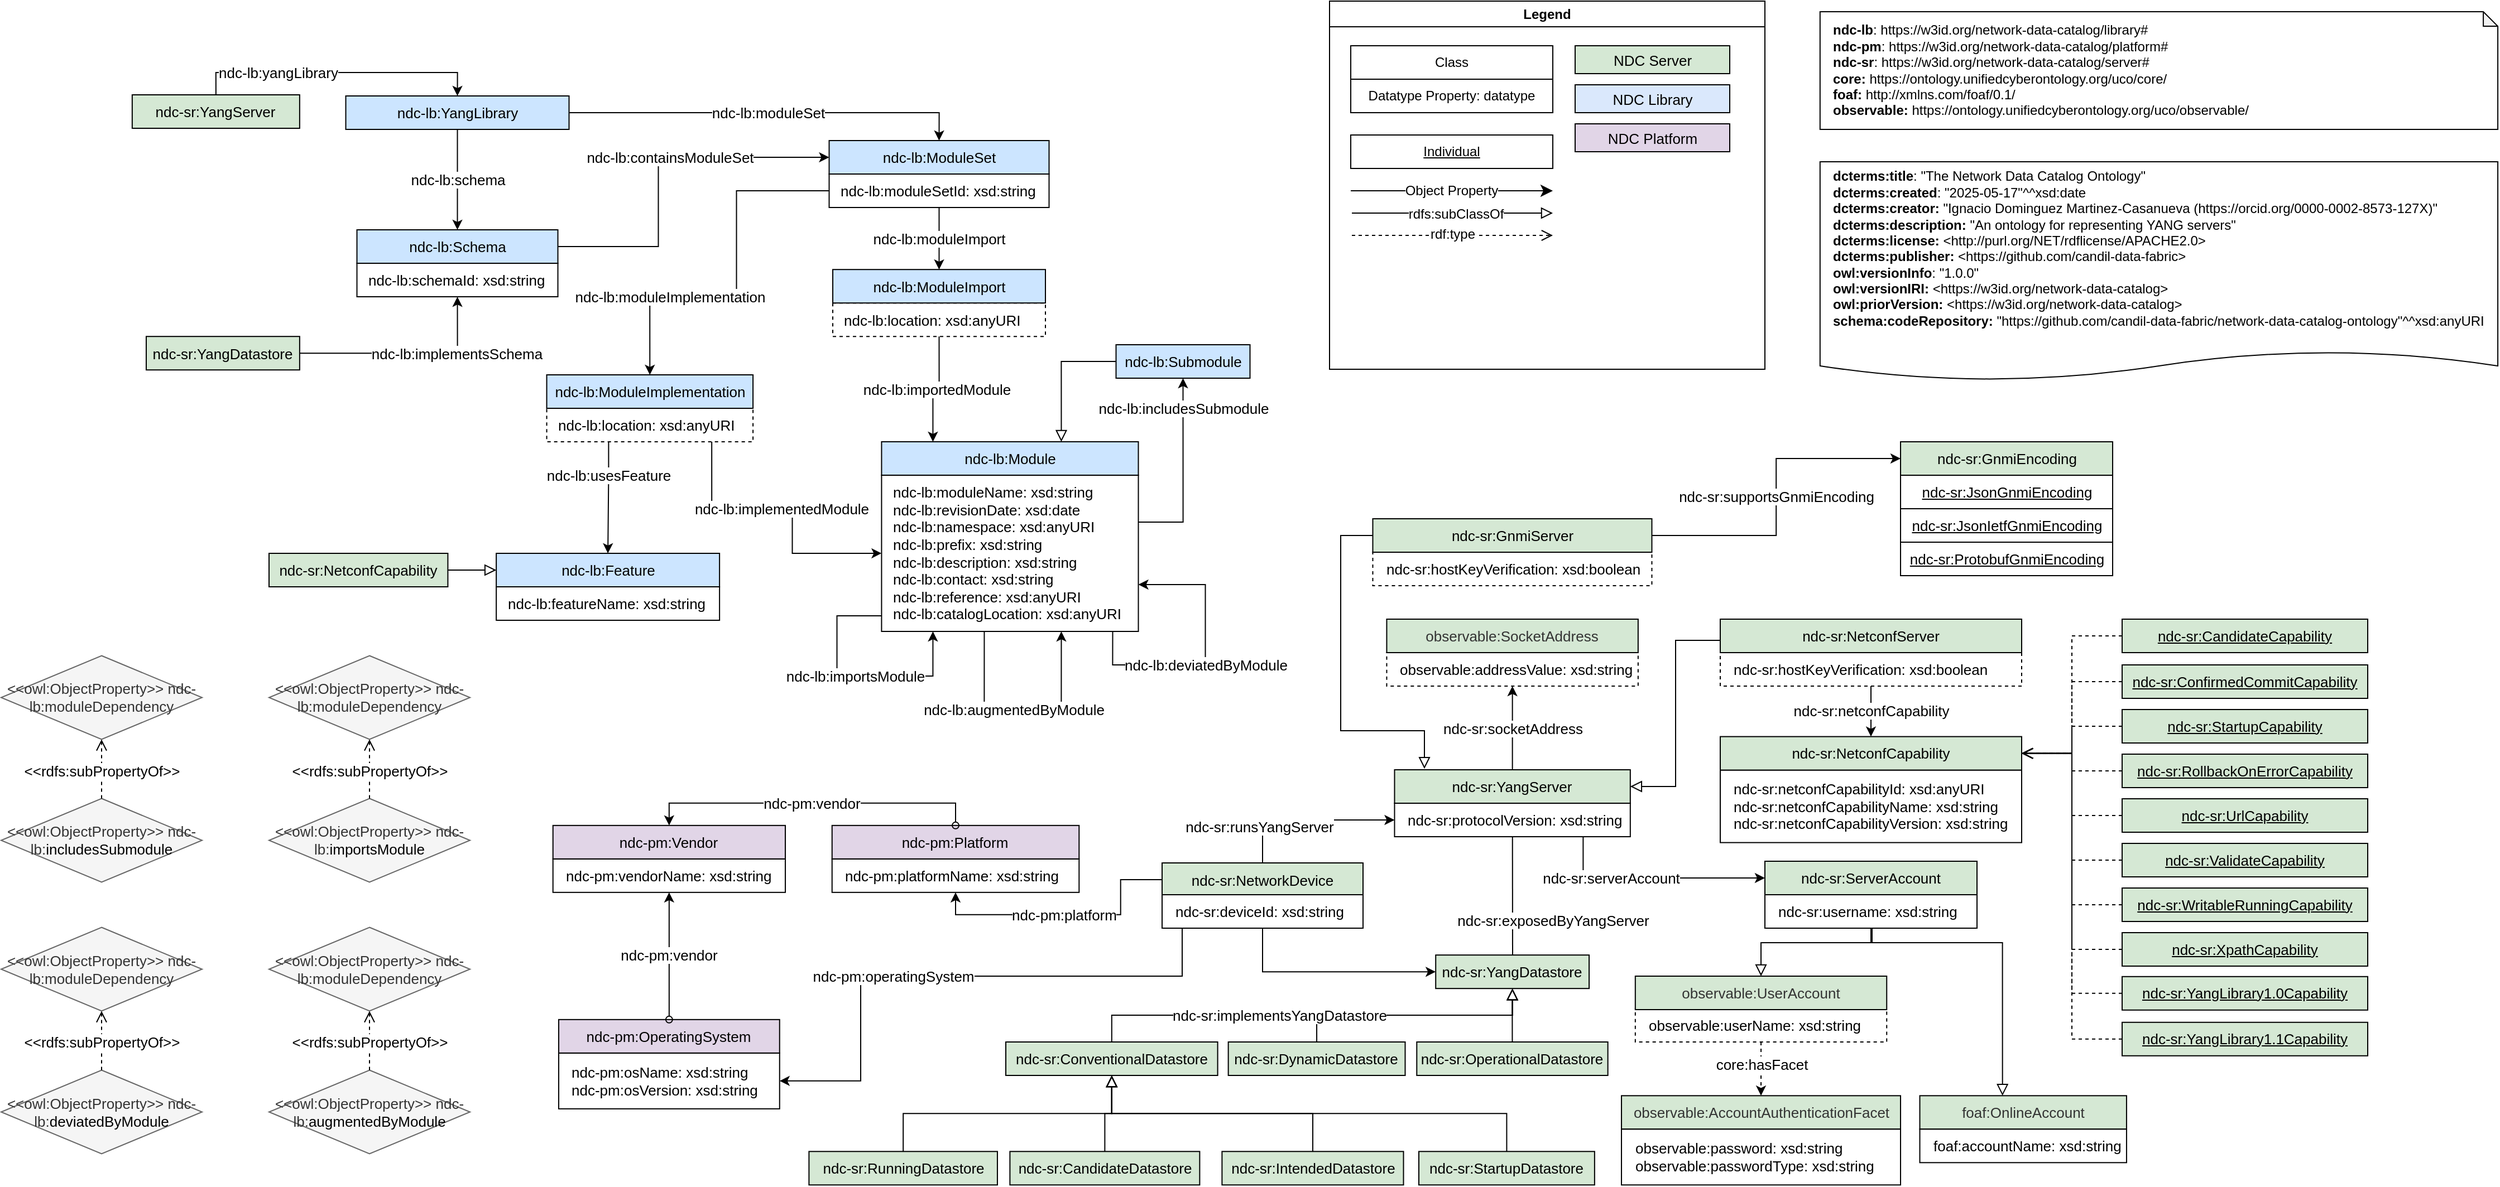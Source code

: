 <mxfile version="27.0.9">
  <diagram name="overview" id="O4oEv1aRmEDx1v1P-ze7">
    <mxGraphModel dx="1796" dy="1725" grid="1" gridSize="10" guides="1" tooltips="1" connect="1" arrows="1" fold="1" page="1" pageScale="1" pageWidth="850" pageHeight="1100" math="0" shadow="0">
      <root>
        <mxCell id="0" />
        <mxCell id="1" parent="0" />
        <mxCell id="899zvZMaty0RdzNIBIGg-1" value="ndc-sr:exposedByYangServer" style="edgeStyle=orthogonalEdgeStyle;rounded=0;orthogonalLoop=1;jettySize=auto;html=1;fontSize=13;strokeColor=#000000;entryX=0.5;entryY=1;entryDx=0;entryDy=0;" parent="1" source="899zvZMaty0RdzNIBIGg-9" target="899zvZMaty0RdzNIBIGg-4" edge="1">
          <mxGeometry x="-0.544" y="-36" relative="1" as="geometry">
            <mxPoint as="offset" />
            <mxPoint x="821.82" y="366.4" as="targetPoint" />
          </mxGeometry>
        </mxCell>
        <mxCell id="899zvZMaty0RdzNIBIGg-2" value="ndc-sr:serverAccount" style="edgeStyle=orthogonalEdgeStyle;rounded=0;orthogonalLoop=1;jettySize=auto;html=1;exitX=0.8;exitY=1;exitDx=0;exitDy=0;entryX=0;entryY=0.5;entryDx=0;entryDy=0;strokeColor=#000000;align=center;verticalAlign=middle;fontFamily=Helvetica;fontSize=13;fontColor=default;labelBackgroundColor=default;endArrow=classic;" parent="1" source="899zvZMaty0RdzNIBIGg-4" target="899zvZMaty0RdzNIBIGg-54" edge="1">
          <mxGeometry x="-0.204" relative="1" as="geometry">
            <mxPoint as="offset" />
            <mxPoint x="877.456" y="370.61" as="sourcePoint" />
          </mxGeometry>
        </mxCell>
        <mxCell id="899zvZMaty0RdzNIBIGg-3" value="ndc-sr:socketAddress" style="edgeStyle=orthogonalEdgeStyle;rounded=0;orthogonalLoop=1;jettySize=auto;html=1;exitX=0.5;exitY=0;exitDx=0;exitDy=0;entryX=0.5;entryY=1;entryDx=0;entryDy=0;strokeColor=#000000;align=center;verticalAlign=middle;fontFamily=Helvetica;fontSize=13;fontColor=default;labelBackgroundColor=default;endArrow=classic;" parent="1" source="899zvZMaty0RdzNIBIGg-4" target="899zvZMaty0RdzNIBIGg-55" edge="1">
          <mxGeometry relative="1" as="geometry" />
        </mxCell>
        <mxCell id="899zvZMaty0RdzNIBIGg-4" value="ndc-sr:YangServer" style="rounded=0;whiteSpace=wrap;html=1;snapToPoint=1;points=[[0.1,0],[0.2,0],[0.3,0],[0.4,0],[0.5,0],[0.6,0],[0.7,0],[0.8,0],[0.9,0],[0,0.1],[0,0.3],[0,0.5],[0,0.7],[0,0.9],[0.1,1],[0.2,1],[0.3,1],[0.4,1],[0.5,1],[0.6,1],[0.7,1],[0.8,1],[0.9,1],[1,0.1],[1,0.3],[1,0.5],[1,0.7],[1,0.9]];fillColor=#d5e8d4;strokeColor=#000000;fontSize=13;" parent="1" vertex="1">
          <mxGeometry x="718.24" y="335" width="211.17" height="30" as="geometry" />
        </mxCell>
        <mxCell id="899zvZMaty0RdzNIBIGg-5" value="" style="endArrow=block;html=1;fontColor=#000099;endFill=0;entryX=1;entryY=0.5;entryDx=0;entryDy=0;endSize=8;arcSize=0;rounded=0;edgeStyle=orthogonalEdgeStyle;exitX=0;exitY=0.5;exitDx=0;exitDy=0;fontSize=13;strokeColor=#000000;" parent="1" source="899zvZMaty0RdzNIBIGg-8" target="899zvZMaty0RdzNIBIGg-4" edge="1">
          <mxGeometry width="50" height="50" relative="1" as="geometry">
            <mxPoint x="943.71" y="369.33" as="sourcePoint" />
            <mxPoint x="1099.71" y="416.33" as="targetPoint" />
            <Array as="points">
              <mxPoint x="970" y="219" />
              <mxPoint x="970" y="350" />
            </Array>
          </mxGeometry>
        </mxCell>
        <mxCell id="899zvZMaty0RdzNIBIGg-6" value="ndc-sr:netconfCapability" style="edgeStyle=orthogonalEdgeStyle;rounded=0;orthogonalLoop=1;jettySize=auto;html=1;exitX=0.5;exitY=1;exitDx=0;exitDy=0;entryX=0.5;entryY=0;entryDx=0;entryDy=0;fontSize=13;strokeColor=#000000;" parent="1" source="899zvZMaty0RdzNIBIGg-7" target="899zvZMaty0RdzNIBIGg-25" edge="1">
          <mxGeometry relative="1" as="geometry">
            <Array as="points" />
            <mxPoint as="offset" />
            <mxPoint x="1039.49" y="366.57" as="sourcePoint" />
            <mxPoint x="1094.52" y="260.24" as="targetPoint" />
          </mxGeometry>
        </mxCell>
        <mxCell id="899zvZMaty0RdzNIBIGg-7" value="&lt;div&gt;ndc-sr:hostKeyVerification: xsd:boolean&lt;/div&gt;" style="rounded=0;whiteSpace=wrap;html=1;snapToPoint=1;points=[[0.1,0],[0.2,0],[0.3,0],[0.4,0],[0.5,0],[0.6,0],[0.7,0],[0.8,0],[0.9,0],[0,0.1],[0,0.3],[0,0.5],[0,0.7],[0,0.9],[0.1,1],[0.2,1],[0.3,1],[0.4,1],[0.5,1],[0.6,1],[0.7,1],[0.8,1],[0.9,1],[1,0.1],[1,0.3],[1,0.5],[1,0.7],[1,0.9]];align=left;spacingLeft=10;fontSize=13;strokeColor=#000000;dashed=1;" parent="1" vertex="1">
          <mxGeometry x="1010" y="229.99" width="270" height="30" as="geometry" />
        </mxCell>
        <mxCell id="899zvZMaty0RdzNIBIGg-8" value="ndc-sr:NetconfServer" style="rounded=0;whiteSpace=wrap;html=1;snapToPoint=1;points=[[0.1,0],[0.2,0],[0.3,0],[0.4,0],[0.5,0],[0.6,0],[0.7,0],[0.8,0],[0.9,0],[0,0.1],[0,0.3],[0,0.5],[0,0.7],[0,0.9],[0.1,1],[0.2,1],[0.3,1],[0.4,1],[0.5,1],[0.6,1],[0.7,1],[0.8,1],[0.9,1],[1,0.1],[1,0.3],[1,0.5],[1,0.7],[1,0.9]];fillColor=#D5E8D4;strokeColor=#000000;fontSize=13;" parent="1" vertex="1">
          <mxGeometry x="1010" y="200" width="270" height="30" as="geometry" />
        </mxCell>
        <mxCell id="899zvZMaty0RdzNIBIGg-9" value="ndc-sr:YangDatastore" style="rounded=0;whiteSpace=wrap;html=1;snapToPoint=1;points=[[0.1,0],[0.2,0],[0.3,0],[0.4,0],[0.5,0],[0.6,0],[0.7,0],[0.8,0],[0.9,0],[0,0.1],[0,0.3],[0,0.5],[0,0.7],[0,0.9],[0.1,1],[0.2,1],[0.3,1],[0.4,1],[0.5,1],[0.6,1],[0.7,1],[0.8,1],[0.9,1],[1,0.1],[1,0.3],[1,0.5],[1,0.7],[1,0.9]];fillColor=#d5e8d4;strokeColor=#000000;fontSize=13;" parent="1" vertex="1">
          <mxGeometry x="755.11" y="501.08" width="137.43" height="30" as="geometry" />
        </mxCell>
        <mxCell id="899zvZMaty0RdzNIBIGg-10" value="ndc-sr:DynamicDatastore" style="rounded=0;whiteSpace=wrap;html=1;snapToPoint=1;points=[[0.1,0],[0.2,0],[0.3,0],[0.4,0],[0.5,0],[0.6,0],[0.7,0],[0.8,0],[0.9,0],[0,0.1],[0,0.3],[0,0.5],[0,0.7],[0,0.9],[0.1,1],[0.2,1],[0.3,1],[0.4,1],[0.5,1],[0.6,1],[0.7,1],[0.8,1],[0.9,1],[1,0.1],[1,0.3],[1,0.5],[1,0.7],[1,0.9]];fillColor=#d5e8d4;strokeColor=#000000;fontSize=13;" parent="1" vertex="1">
          <mxGeometry x="569.32" y="579" width="158.43" height="30" as="geometry" />
        </mxCell>
        <mxCell id="899zvZMaty0RdzNIBIGg-11" value="ndc-sr:ConventionalDatastore" style="rounded=0;whiteSpace=wrap;html=1;snapToPoint=1;points=[[0.1,0],[0.2,0],[0.3,0],[0.4,0],[0.5,0],[0.6,0],[0.7,0],[0.8,0],[0.9,0],[0,0.1],[0,0.3],[0,0.5],[0,0.7],[0,0.9],[0.1,1],[0.2,1],[0.3,1],[0.4,1],[0.5,1],[0.6,1],[0.7,1],[0.8,1],[0.9,1],[1,0.1],[1,0.3],[1,0.5],[1,0.7],[1,0.9]];fillColor=#d5e8d4;strokeColor=#000000;fontSize=13;" parent="1" vertex="1">
          <mxGeometry x="370" y="579" width="189.79" height="30" as="geometry" />
        </mxCell>
        <mxCell id="899zvZMaty0RdzNIBIGg-12" value="ndc-sr:RunningDatastore" style="rounded=0;whiteSpace=wrap;html=1;snapToPoint=1;points=[[0.1,0],[0.2,0],[0.3,0],[0.4,0],[0.5,0],[0.6,0],[0.7,0],[0.8,0],[0.9,0],[0,0.1],[0,0.3],[0,0.5],[0,0.7],[0,0.9],[0.1,1],[0.2,1],[0.3,1],[0.4,1],[0.5,1],[0.6,1],[0.7,1],[0.8,1],[0.9,1],[1,0.1],[1,0.3],[1,0.5],[1,0.7],[1,0.9]];fillColor=#d5e8d4;strokeColor=#000000;fontSize=13;" parent="1" vertex="1">
          <mxGeometry x="193.69" y="677.16" width="168.79" height="30" as="geometry" />
        </mxCell>
        <mxCell id="899zvZMaty0RdzNIBIGg-13" value="ndc-sr:IntendedDatastore" style="rounded=0;whiteSpace=wrap;html=1;snapToPoint=1;points=[[0.1,0],[0.2,0],[0.3,0],[0.4,0],[0.5,0],[0.6,0],[0.7,0],[0.8,0],[0.9,0],[0,0.1],[0,0.3],[0,0.5],[0,0.7],[0,0.9],[0.1,1],[0.2,1],[0.3,1],[0.4,1],[0.5,1],[0.6,1],[0.7,1],[0.8,1],[0.9,1],[1,0.1],[1,0.3],[1,0.5],[1,0.7],[1,0.9]];fillColor=#d5e8d4;strokeColor=#000000;fontSize=13;" parent="1" vertex="1">
          <mxGeometry x="563.69" y="677.16" width="162.57" height="30" as="geometry" />
        </mxCell>
        <mxCell id="899zvZMaty0RdzNIBIGg-14" value="ndc-sr:CandidateDatastore" style="rounded=0;whiteSpace=wrap;html=1;snapToPoint=1;points=[[0.1,0],[0.2,0],[0.3,0],[0.4,0],[0.5,0],[0.6,0],[0.7,0],[0.8,0],[0.9,0],[0,0.1],[0,0.3],[0,0.5],[0,0.7],[0,0.9],[0.1,1],[0.2,1],[0.3,1],[0.4,1],[0.5,1],[0.6,1],[0.7,1],[0.8,1],[0.9,1],[1,0.1],[1,0.3],[1,0.5],[1,0.7],[1,0.9]];fillColor=#d5e8d4;strokeColor=#000000;fontSize=13;" parent="1" vertex="1">
          <mxGeometry x="373.69" y="677.16" width="170" height="30" as="geometry" />
        </mxCell>
        <mxCell id="899zvZMaty0RdzNIBIGg-15" value="ndc-sr:StartupDatastore" style="rounded=0;whiteSpace=wrap;html=1;snapToPoint=1;points=[[0.1,0],[0.2,0],[0.3,0],[0.4,0],[0.5,0],[0.6,0],[0.7,0],[0.8,0],[0.9,0],[0,0.1],[0,0.3],[0,0.5],[0,0.7],[0,0.9],[0.1,1],[0.2,1],[0.3,1],[0.4,1],[0.5,1],[0.6,1],[0.7,1],[0.8,1],[0.9,1],[1,0.1],[1,0.3],[1,0.5],[1,0.7],[1,0.9]];fillColor=#d5e8d4;strokeColor=#000000;fontSize=13;" parent="1" vertex="1">
          <mxGeometry x="740" y="677.16" width="157.43" height="30" as="geometry" />
        </mxCell>
        <mxCell id="899zvZMaty0RdzNIBIGg-16" value="ndc-sr:OperationalDatastore" style="rounded=0;whiteSpace=wrap;html=1;snapToPoint=1;points=[[0.1,0],[0.2,0],[0.3,0],[0.4,0],[0.5,0],[0.6,0],[0.7,0],[0.8,0],[0.9,0],[0,0.1],[0,0.3],[0,0.5],[0,0.7],[0,0.9],[0.1,1],[0.2,1],[0.3,1],[0.4,1],[0.5,1],[0.6,1],[0.7,1],[0.8,1],[0.9,1],[1,0.1],[1,0.3],[1,0.5],[1,0.7],[1,0.9]];fillColor=#d5e8d4;strokeColor=#000000;fontSize=13;" parent="1" vertex="1">
          <mxGeometry x="738.15" y="579" width="171.17" height="30" as="geometry" />
        </mxCell>
        <mxCell id="899zvZMaty0RdzNIBIGg-17" value="" style="endArrow=block;html=1;fontColor=#000000;endFill=0;endSize=8;arcSize=0;rounded=0;fontFamily=Helvetica;entryX=0.5;entryY=1;entryDx=0;entryDy=0;exitX=0.5;exitY=0;exitDx=0;exitDy=0;edgeStyle=orthogonalEdgeStyle;fontSize=13;strokeColor=#000000;" parent="1" source="899zvZMaty0RdzNIBIGg-11" target="899zvZMaty0RdzNIBIGg-9" edge="1">
          <mxGeometry width="50" height="50" relative="1" as="geometry">
            <mxPoint x="498.93" y="517.43" as="sourcePoint" />
            <mxPoint x="637.43" y="517.15" as="targetPoint" />
          </mxGeometry>
        </mxCell>
        <mxCell id="899zvZMaty0RdzNIBIGg-18" value="" style="endArrow=block;html=1;fontColor=#000000;endFill=0;endSize=8;arcSize=0;rounded=0;fontFamily=Helvetica;entryX=0.5;entryY=1;entryDx=0;entryDy=0;exitX=0.5;exitY=0;exitDx=0;exitDy=0;edgeStyle=orthogonalEdgeStyle;fontSize=13;strokeColor=#000000;" parent="1" source="899zvZMaty0RdzNIBIGg-10" target="899zvZMaty0RdzNIBIGg-9" edge="1">
          <mxGeometry width="50" height="50" relative="1" as="geometry">
            <mxPoint x="766" y="587" as="sourcePoint" />
            <mxPoint x="844" y="540" as="targetPoint" />
          </mxGeometry>
        </mxCell>
        <mxCell id="899zvZMaty0RdzNIBIGg-19" value="" style="endArrow=block;html=1;fontColor=#000000;endFill=0;endSize=8;arcSize=0;rounded=0;fontFamily=Helvetica;entryX=0.5;entryY=1;entryDx=0;entryDy=0;exitX=0.5;exitY=0;exitDx=0;exitDy=0;edgeStyle=orthogonalEdgeStyle;fontSize=13;strokeColor=#000000;" parent="1" source="899zvZMaty0RdzNIBIGg-16" target="899zvZMaty0RdzNIBIGg-9" edge="1">
          <mxGeometry width="50" height="50" relative="1" as="geometry">
            <mxPoint x="925" y="587" as="sourcePoint" />
            <mxPoint x="844" y="540" as="targetPoint" />
          </mxGeometry>
        </mxCell>
        <mxCell id="899zvZMaty0RdzNIBIGg-20" value="" style="endArrow=block;html=1;fontColor=#000000;endFill=0;endSize=8;arcSize=0;rounded=0;fontFamily=Helvetica;entryX=0.5;entryY=1;entryDx=0;entryDy=0;exitX=0.5;exitY=0;exitDx=0;exitDy=0;edgeStyle=orthogonalEdgeStyle;fontSize=13;strokeColor=#000000;" parent="1" source="899zvZMaty0RdzNIBIGg-12" target="899zvZMaty0RdzNIBIGg-11" edge="1">
          <mxGeometry width="50" height="50" relative="1" as="geometry">
            <mxPoint x="930.91" y="607" as="sourcePoint" />
            <mxPoint x="704.91" y="560" as="targetPoint" />
          </mxGeometry>
        </mxCell>
        <mxCell id="899zvZMaty0RdzNIBIGg-21" value="" style="endArrow=block;html=1;fontColor=#000000;endFill=0;endSize=8;arcSize=0;rounded=0;fontFamily=Helvetica;exitX=0.5;exitY=0;exitDx=0;exitDy=0;edgeStyle=orthogonalEdgeStyle;entryX=0.5;entryY=1;entryDx=0;entryDy=0;fontSize=13;strokeColor=#000000;" parent="1" source="899zvZMaty0RdzNIBIGg-14" target="899zvZMaty0RdzNIBIGg-11" edge="1">
          <mxGeometry width="50" height="50" relative="1" as="geometry">
            <mxPoint x="446.91" y="690" as="sourcePoint" />
            <mxPoint x="640.91" y="640" as="targetPoint" />
          </mxGeometry>
        </mxCell>
        <mxCell id="899zvZMaty0RdzNIBIGg-22" value="" style="endArrow=block;html=1;fontColor=#000000;endFill=0;endSize=8;arcSize=0;rounded=0;fontFamily=Helvetica;exitX=0.5;exitY=0;exitDx=0;exitDy=0;edgeStyle=orthogonalEdgeStyle;entryX=0.5;entryY=1;entryDx=0;entryDy=0;fontSize=13;strokeColor=#000000;" parent="1" source="899zvZMaty0RdzNIBIGg-13" target="899zvZMaty0RdzNIBIGg-11" edge="1">
          <mxGeometry width="50" height="50" relative="1" as="geometry">
            <mxPoint x="603.91" y="690" as="sourcePoint" />
            <mxPoint x="626.91" y="637" as="targetPoint" />
          </mxGeometry>
        </mxCell>
        <mxCell id="899zvZMaty0RdzNIBIGg-23" value="" style="endArrow=block;html=1;fontColor=#000000;endFill=0;endSize=8;arcSize=0;rounded=0;fontFamily=Helvetica;exitX=0.5;exitY=0;exitDx=0;exitDy=0;edgeStyle=orthogonalEdgeStyle;entryX=0.5;entryY=1;entryDx=0;entryDy=0;fontSize=13;strokeColor=#000000;" parent="1" source="899zvZMaty0RdzNIBIGg-15" target="899zvZMaty0RdzNIBIGg-11" edge="1">
          <mxGeometry width="50" height="50" relative="1" as="geometry">
            <mxPoint x="752.91" y="690" as="sourcePoint" />
            <mxPoint x="626.91" y="637" as="targetPoint" />
          </mxGeometry>
        </mxCell>
        <mxCell id="899zvZMaty0RdzNIBIGg-24" value="&lt;div&gt;ndc-sr:netconfCapabilityId: xsd:anyURI&lt;/div&gt;&lt;div&gt;ndc-sr:netconfCapabilityName: xsd:string&lt;/div&gt;&lt;div&gt;ndc-sr:netconfCapabilityVersion: xsd:string&lt;/div&gt;" style="rounded=0;whiteSpace=wrap;html=1;snapToPoint=1;points=[[0.1,0],[0.2,0],[0.3,0],[0.4,0],[0.5,0],[0.6,0],[0.7,0],[0.8,0],[0.9,0],[0,0.1],[0,0.3],[0,0.5],[0,0.7],[0,0.9],[0.1,1],[0.2,1],[0.3,1],[0.4,1],[0.5,1],[0.6,1],[0.7,1],[0.8,1],[0.9,1],[1,0.1],[1,0.3],[1,0.5],[1,0.7],[1,0.9]];align=left;spacingLeft=10;fontSize=13;strokeColor=#000000;" parent="1" vertex="1">
          <mxGeometry x="1010" y="335.28" width="270" height="65" as="geometry" />
        </mxCell>
        <mxCell id="899zvZMaty0RdzNIBIGg-25" value="ndc-sr:NetconfCapability" style="rounded=0;whiteSpace=wrap;html=1;snapToPoint=1;points=[[0.1,0],[0.2,0],[0.3,0],[0.4,0],[0.5,0],[0.6,0],[0.7,0],[0.8,0],[0.9,0],[0,0.1],[0,0.3],[0,0.5],[0,0.7],[0,0.9],[0.1,1],[0.2,1],[0.3,1],[0.4,1],[0.5,1],[0.6,1],[0.7,1],[0.8,1],[0.9,1],[1,0.1],[1,0.3],[1,0.5],[1,0.7],[1,0.9]];fillColor=#D5E8D4;strokeColor=#000000;fontSize=13;" parent="1" vertex="1">
          <mxGeometry x="1010" y="305.28" width="270" height="30" as="geometry" />
        </mxCell>
        <mxCell id="899zvZMaty0RdzNIBIGg-26" value="&lt;u&gt;ndc-sr:WritableRunningCapability&lt;/u&gt;" style="rounded=0;whiteSpace=wrap;html=1;snapToPoint=1;points=[[0.1,0],[0.2,0],[0.3,0],[0.4,0],[0.5,0],[0.6,0],[0.7,0],[0.8,0],[0.9,0],[0,0.1],[0,0.3],[0,0.5],[0,0.7],[0,0.9],[0.1,1],[0.2,1],[0.3,1],[0.4,1],[0.5,1],[0.6,1],[0.7,1],[0.8,1],[0.9,1],[1,0.1],[1,0.3],[1,0.5],[1,0.7],[1,0.9]];fillColor=#D5E8D4;strokeColor=#000000;fontSize=13;" parent="1" vertex="1">
          <mxGeometry x="1370" y="441" width="220" height="30" as="geometry" />
        </mxCell>
        <mxCell id="899zvZMaty0RdzNIBIGg-27" value="&lt;u&gt;ndc-sr:CandidateCapability&lt;/u&gt;" style="rounded=0;whiteSpace=wrap;html=1;snapToPoint=1;points=[[0.1,0],[0.2,0],[0.3,0],[0.4,0],[0.5,0],[0.6,0],[0.7,0],[0.8,0],[0.9,0],[0,0.1],[0,0.3],[0,0.5],[0,0.7],[0,0.9],[0.1,1],[0.2,1],[0.3,1],[0.4,1],[0.5,1],[0.6,1],[0.7,1],[0.8,1],[0.9,1],[1,0.1],[1,0.3],[1,0.5],[1,0.7],[1,0.9]];fillColor=#D5E8D4;strokeColor=#000000;fontSize=13;" parent="1" vertex="1">
          <mxGeometry x="1370" y="200" width="220" height="30" as="geometry" />
        </mxCell>
        <mxCell id="899zvZMaty0RdzNIBIGg-28" value="&lt;u&gt;ndc-sr:ConfirmedCommitCapability&lt;/u&gt;" style="rounded=0;whiteSpace=wrap;html=1;snapToPoint=1;points=[[0.1,0],[0.2,0],[0.3,0],[0.4,0],[0.5,0],[0.6,0],[0.7,0],[0.8,0],[0.9,0],[0,0.1],[0,0.3],[0,0.5],[0,0.7],[0,0.9],[0.1,1],[0.2,1],[0.3,1],[0.4,1],[0.5,1],[0.6,1],[0.7,1],[0.8,1],[0.9,1],[1,0.1],[1,0.3],[1,0.5],[1,0.7],[1,0.9]];fillColor=#D5E8D4;strokeColor=#000000;fontSize=13;" parent="1" vertex="1">
          <mxGeometry x="1370" y="241" width="220" height="30" as="geometry" />
        </mxCell>
        <mxCell id="899zvZMaty0RdzNIBIGg-29" value="&lt;u&gt;ndc-sr:StartupCapability&lt;/u&gt;" style="rounded=0;whiteSpace=wrap;html=1;snapToPoint=1;points=[[0.1,0],[0.2,0],[0.3,0],[0.4,0],[0.5,0],[0.6,0],[0.7,0],[0.8,0],[0.9,0],[0,0.1],[0,0.3],[0,0.5],[0,0.7],[0,0.9],[0.1,1],[0.2,1],[0.3,1],[0.4,1],[0.5,1],[0.6,1],[0.7,1],[0.8,1],[0.9,1],[1,0.1],[1,0.3],[1,0.5],[1,0.7],[1,0.9]];fillColor=#D5E8D4;strokeColor=#000000;fontSize=13;" parent="1" vertex="1">
          <mxGeometry x="1370" y="281" width="220" height="30" as="geometry" />
        </mxCell>
        <mxCell id="899zvZMaty0RdzNIBIGg-30" value="&lt;u&gt;ndc-sr:RollbackOnErrorCapability&lt;/u&gt;" style="rounded=0;whiteSpace=wrap;html=1;snapToPoint=1;points=[[0.1,0],[0.2,0],[0.3,0],[0.4,0],[0.5,0],[0.6,0],[0.7,0],[0.8,0],[0.9,0],[0,0.1],[0,0.3],[0,0.5],[0,0.7],[0,0.9],[0.1,1],[0.2,1],[0.3,1],[0.4,1],[0.5,1],[0.6,1],[0.7,1],[0.8,1],[0.9,1],[1,0.1],[1,0.3],[1,0.5],[1,0.7],[1,0.9]];fillColor=#D5E8D4;strokeColor=#000000;fontSize=13;" parent="1" vertex="1">
          <mxGeometry x="1370" y="321" width="220" height="30" as="geometry" />
        </mxCell>
        <mxCell id="899zvZMaty0RdzNIBIGg-31" value="&lt;u&gt;ndc-sr:UrlCapability&lt;/u&gt;" style="rounded=0;whiteSpace=wrap;html=1;snapToPoint=1;points=[[0.1,0],[0.2,0],[0.3,0],[0.4,0],[0.5,0],[0.6,0],[0.7,0],[0.8,0],[0.9,0],[0,0.1],[0,0.3],[0,0.5],[0,0.7],[0,0.9],[0.1,1],[0.2,1],[0.3,1],[0.4,1],[0.5,1],[0.6,1],[0.7,1],[0.8,1],[0.9,1],[1,0.1],[1,0.3],[1,0.5],[1,0.7],[1,0.9]];fillColor=#D5E8D4;strokeColor=#000000;fontSize=13;" parent="1" vertex="1">
          <mxGeometry x="1370" y="360.99" width="220" height="30" as="geometry" />
        </mxCell>
        <mxCell id="899zvZMaty0RdzNIBIGg-32" value="&lt;u&gt;ndc-sr:ValidateCapability&lt;/u&gt;" style="rounded=0;whiteSpace=wrap;html=1;snapToPoint=1;points=[[0.1,0],[0.2,0],[0.3,0],[0.4,0],[0.5,0],[0.6,0],[0.7,0],[0.8,0],[0.9,0],[0,0.1],[0,0.3],[0,0.5],[0,0.7],[0,0.9],[0.1,1],[0.2,1],[0.3,1],[0.4,1],[0.5,1],[0.6,1],[0.7,1],[0.8,1],[0.9,1],[1,0.1],[1,0.3],[1,0.5],[1,0.7],[1,0.9]];fillColor=#D5E8D4;strokeColor=#000000;fontSize=13;" parent="1" vertex="1">
          <mxGeometry x="1370" y="401" width="220" height="30" as="geometry" />
        </mxCell>
        <mxCell id="899zvZMaty0RdzNIBIGg-33" value="&lt;u&gt;ndc-sr:XpathCapability&lt;/u&gt;" style="rounded=0;whiteSpace=wrap;html=1;snapToPoint=1;points=[[0.1,0],[0.2,0],[0.3,0],[0.4,0],[0.5,0],[0.6,0],[0.7,0],[0.8,0],[0.9,0],[0,0.1],[0,0.3],[0,0.5],[0,0.7],[0,0.9],[0.1,1],[0.2,1],[0.3,1],[0.4,1],[0.5,1],[0.6,1],[0.7,1],[0.8,1],[0.9,1],[1,0.1],[1,0.3],[1,0.5],[1,0.7],[1,0.9]];fillColor=#D5E8D4;strokeColor=#000000;fontSize=13;" parent="1" vertex="1">
          <mxGeometry x="1370" y="481" width="220" height="30" as="geometry" />
        </mxCell>
        <mxCell id="899zvZMaty0RdzNIBIGg-34" value="" style="endArrow=open;html=1;fontColor=#000099;endFill=0;dashed=1;entryX=1;entryY=0.5;entryDx=0;entryDy=0;endSize=8;exitX=0;exitY=0.5;exitDx=0;exitDy=0;rounded=0;fontSize=13;edgeStyle=orthogonalEdgeStyle;strokeColor=#000000;" parent="1" source="899zvZMaty0RdzNIBIGg-27" target="899zvZMaty0RdzNIBIGg-25" edge="1">
          <mxGeometry width="50" height="50" relative="1" as="geometry">
            <mxPoint x="989.58" y="555.61" as="sourcePoint" />
            <mxPoint x="989.58" y="505.61" as="targetPoint" />
          </mxGeometry>
        </mxCell>
        <mxCell id="899zvZMaty0RdzNIBIGg-35" value="" style="endArrow=open;html=1;fontColor=#000099;endFill=0;dashed=1;endSize=8;exitX=0;exitY=0.5;exitDx=0;exitDy=0;rounded=0;entryX=1;entryY=0.5;entryDx=0;entryDy=0;fontSize=13;edgeStyle=orthogonalEdgeStyle;strokeColor=#000000;" parent="1" source="899zvZMaty0RdzNIBIGg-28" target="899zvZMaty0RdzNIBIGg-25" edge="1">
          <mxGeometry width="50" height="50" relative="1" as="geometry">
            <mxPoint x="1169.58" y="350.61" as="sourcePoint" />
            <mxPoint x="1099.58" y="365.61" as="targetPoint" />
          </mxGeometry>
        </mxCell>
        <mxCell id="899zvZMaty0RdzNIBIGg-36" value="" style="endArrow=open;html=1;fontColor=#000099;endFill=0;dashed=1;endSize=8;exitX=0;exitY=0.5;exitDx=0;exitDy=0;rounded=0;entryX=1;entryY=0.5;entryDx=0;entryDy=0;fontSize=13;edgeStyle=orthogonalEdgeStyle;strokeColor=#000000;" parent="1" source="899zvZMaty0RdzNIBIGg-29" target="899zvZMaty0RdzNIBIGg-25" edge="1">
          <mxGeometry width="50" height="50" relative="1" as="geometry">
            <mxPoint x="1169.58" y="390.61" as="sourcePoint" />
            <mxPoint x="1099.58" y="350.61" as="targetPoint" />
          </mxGeometry>
        </mxCell>
        <mxCell id="899zvZMaty0RdzNIBIGg-37" value="" style="endArrow=open;html=1;fontColor=#000099;endFill=0;dashed=1;endSize=8;exitX=0;exitY=0.5;exitDx=0;exitDy=0;rounded=0;entryX=1;entryY=0.5;entryDx=0;entryDy=0;fontSize=13;edgeStyle=orthogonalEdgeStyle;strokeColor=#000000;" parent="1" source="899zvZMaty0RdzNIBIGg-30" target="899zvZMaty0RdzNIBIGg-25" edge="1">
          <mxGeometry width="50" height="50" relative="1" as="geometry">
            <mxPoint x="1169.58" y="433.61" as="sourcePoint" />
            <mxPoint x="1099.58" y="350.61" as="targetPoint" />
          </mxGeometry>
        </mxCell>
        <mxCell id="899zvZMaty0RdzNIBIGg-38" value="" style="endArrow=open;html=1;fontColor=#000099;endFill=0;dashed=1;endSize=8;exitX=0;exitY=0.5;exitDx=0;exitDy=0;rounded=0;entryX=1;entryY=0.5;entryDx=0;entryDy=0;fontSize=13;edgeStyle=orthogonalEdgeStyle;strokeColor=#000000;" parent="1" source="899zvZMaty0RdzNIBIGg-31" target="899zvZMaty0RdzNIBIGg-25" edge="1">
          <mxGeometry width="50" height="50" relative="1" as="geometry">
            <mxPoint x="1169.58" y="470.61" as="sourcePoint" />
            <mxPoint x="1099.58" y="350.61" as="targetPoint" />
          </mxGeometry>
        </mxCell>
        <mxCell id="899zvZMaty0RdzNIBIGg-39" value="" style="endArrow=open;html=1;fontColor=#000099;endFill=0;dashed=1;endSize=8;exitX=0;exitY=0.5;exitDx=0;exitDy=0;rounded=0;entryX=1;entryY=0.5;entryDx=0;entryDy=0;fontSize=13;edgeStyle=orthogonalEdgeStyle;strokeColor=#000000;" parent="1" source="899zvZMaty0RdzNIBIGg-32" target="899zvZMaty0RdzNIBIGg-25" edge="1">
          <mxGeometry width="50" height="50" relative="1" as="geometry">
            <mxPoint x="1169.58" y="510.61" as="sourcePoint" />
            <mxPoint x="1099.58" y="350.61" as="targetPoint" />
          </mxGeometry>
        </mxCell>
        <mxCell id="899zvZMaty0RdzNIBIGg-40" value="" style="endArrow=open;html=1;fontColor=#000099;endFill=0;dashed=1;endSize=8;exitX=0;exitY=0.5;exitDx=0;exitDy=0;rounded=0;entryX=1;entryY=0.5;entryDx=0;entryDy=0;fontSize=13;edgeStyle=orthogonalEdgeStyle;strokeColor=#000000;" parent="1" source="899zvZMaty0RdzNIBIGg-26" target="899zvZMaty0RdzNIBIGg-25" edge="1">
          <mxGeometry width="50" height="50" relative="1" as="geometry">
            <mxPoint x="1169.58" y="550.61" as="sourcePoint" />
            <mxPoint x="1099.58" y="350.61" as="targetPoint" />
          </mxGeometry>
        </mxCell>
        <mxCell id="899zvZMaty0RdzNIBIGg-41" value="" style="endArrow=open;html=1;fontColor=#000099;endFill=0;dashed=1;endSize=8;exitX=0;exitY=0.5;exitDx=0;exitDy=0;rounded=0;entryX=1;entryY=0.5;entryDx=0;entryDy=0;fontSize=13;edgeStyle=orthogonalEdgeStyle;strokeColor=#000000;" parent="1" source="899zvZMaty0RdzNIBIGg-33" target="899zvZMaty0RdzNIBIGg-25" edge="1">
          <mxGeometry width="50" height="50" relative="1" as="geometry">
            <mxPoint x="1169.58" y="590.61" as="sourcePoint" />
            <mxPoint x="1099.58" y="350.61" as="targetPoint" />
          </mxGeometry>
        </mxCell>
        <mxCell id="899zvZMaty0RdzNIBIGg-42" value="&lt;u&gt;ndc-sr:YangLibrary1.0Capability&lt;/u&gt;" style="rounded=0;whiteSpace=wrap;html=1;snapToPoint=1;points=[[0.1,0],[0.2,0],[0.3,0],[0.4,0],[0.5,0],[0.6,0],[0.7,0],[0.8,0],[0.9,0],[0,0.1],[0,0.3],[0,0.5],[0,0.7],[0,0.9],[0.1,1],[0.2,1],[0.3,1],[0.4,1],[0.5,1],[0.6,1],[0.7,1],[0.8,1],[0.9,1],[1,0.1],[1,0.3],[1,0.5],[1,0.7],[1,0.9]];fillColor=#D5E8D4;strokeColor=#000000;fontSize=13;" parent="1" vertex="1">
          <mxGeometry x="1370" y="520.39" width="220" height="30" as="geometry" />
        </mxCell>
        <mxCell id="899zvZMaty0RdzNIBIGg-43" value="" style="endArrow=open;html=1;fontColor=#000099;endFill=0;dashed=1;endSize=8;exitX=0;exitY=0.5;exitDx=0;exitDy=0;rounded=0;entryX=1;entryY=0.5;entryDx=0;entryDy=0;fontSize=13;edgeStyle=orthogonalEdgeStyle;strokeColor=#000000;" parent="1" source="899zvZMaty0RdzNIBIGg-42" target="899zvZMaty0RdzNIBIGg-25" edge="1">
          <mxGeometry width="50" height="50" relative="1" as="geometry">
            <mxPoint x="1176.58" y="647" as="sourcePoint" />
            <mxPoint x="1099.58" y="366" as="targetPoint" />
          </mxGeometry>
        </mxCell>
        <mxCell id="899zvZMaty0RdzNIBIGg-44" value="foaf:OnlineAccount" style="rounded=0;whiteSpace=wrap;html=1;snapToPoint=1;points=[[0.1,0],[0.2,0],[0.3,0],[0.4,0],[0.5,0],[0.6,0],[0.7,0],[0.8,0],[0.9,0],[0,0.1],[0,0.3],[0,0.5],[0,0.7],[0,0.9],[0.1,1],[0.2,1],[0.3,1],[0.4,1],[0.5,1],[0.6,1],[0.7,1],[0.8,1],[0.9,1],[1,0.1],[1,0.3],[1,0.5],[1,0.7],[1,0.9]];fillColor=#D5E8D4;strokeColor=#000000;fontSize=13;fontColor=#333333;" parent="1" vertex="1">
          <mxGeometry x="1188.76" y="627.16" width="185.21" height="30" as="geometry" />
        </mxCell>
        <mxCell id="899zvZMaty0RdzNIBIGg-45" value="foaf:accountName: xsd:string" style="rounded=0;whiteSpace=wrap;html=1;snapToPoint=1;points=[[0.1,0],[0.2,0],[0.3,0],[0.4,0],[0.5,0],[0.6,0],[0.7,0],[0.8,0],[0.9,0],[0,0.1],[0,0.3],[0,0.5],[0,0.7],[0,0.9],[0.1,1],[0.2,1],[0.3,1],[0.4,1],[0.5,1],[0.6,1],[0.7,1],[0.8,1],[0.9,1],[1,0.1],[1,0.3],[1,0.5],[1,0.7],[1,0.9]];align=left;spacingLeft=10;fontSize=13;strokeColor=#000000;" parent="1" vertex="1">
          <mxGeometry x="1188.76" y="657.16" width="185.21" height="30" as="geometry" />
        </mxCell>
        <mxCell id="899zvZMaty0RdzNIBIGg-46" value="core:hasFacet" style="edgeStyle=orthogonalEdgeStyle;rounded=0;orthogonalLoop=1;jettySize=auto;html=1;exitX=0.5;exitY=1;exitDx=0;exitDy=0;entryX=0.5;entryY=0;entryDx=0;entryDy=0;dashed=1;strokeColor=#000000;align=center;verticalAlign=middle;fontFamily=Helvetica;fontSize=13;fontColor=default;labelBackgroundColor=default;endArrow=classic;" parent="1" source="899zvZMaty0RdzNIBIGg-47" target="899zvZMaty0RdzNIBIGg-48" edge="1">
          <mxGeometry x="-0.149" relative="1" as="geometry">
            <mxPoint as="offset" />
          </mxGeometry>
        </mxCell>
        <mxCell id="899zvZMaty0RdzNIBIGg-47" value="observable:userName: xsd:string" style="rounded=0;whiteSpace=wrap;html=1;snapToPoint=1;points=[[0.1,0],[0.2,0],[0.3,0],[0.4,0],[0.5,0],[0.6,0],[0.7,0],[0.8,0],[0.9,0],[0,0.1],[0,0.3],[0,0.5],[0,0.7],[0,0.9],[0.1,1],[0.2,1],[0.3,1],[0.4,1],[0.5,1],[0.6,1],[0.7,1],[0.8,1],[0.9,1],[1,0.1],[1,0.3],[1,0.5],[1,0.7],[1,0.9]];align=left;spacingLeft=10;fontSize=13;dashed=1;strokeColor=#000000;" parent="1" vertex="1">
          <mxGeometry x="933.91" y="549" width="225.21" height="30" as="geometry" />
        </mxCell>
        <mxCell id="899zvZMaty0RdzNIBIGg-48" value="observable:AccountAuthenticationFacet" style="rounded=0;whiteSpace=wrap;html=1;snapToPoint=1;points=[[0.1,0],[0.2,0],[0.3,0],[0.4,0],[0.5,0],[0.6,0],[0.7,0],[0.8,0],[0.9,0],[0,0.1],[0,0.3],[0,0.5],[0,0.7],[0,0.9],[0.1,1],[0.2,1],[0.3,1],[0.4,1],[0.5,1],[0.6,1],[0.7,1],[0.8,1],[0.9,1],[1,0.1],[1,0.3],[1,0.5],[1,0.7],[1,0.9]];fillColor=#D5E8D4;strokeColor=#000000;fontSize=13;fontColor=#333333;" parent="1" vertex="1">
          <mxGeometry x="921.51" y="627.16" width="250" height="30" as="geometry" />
        </mxCell>
        <mxCell id="899zvZMaty0RdzNIBIGg-49" value="observable:password: xsd:string&lt;div&gt;observable:passwordType: xsd:string&lt;/div&gt;" style="rounded=0;whiteSpace=wrap;html=1;snapToPoint=1;points=[[0.1,0],[0.2,0],[0.3,0],[0.4,0],[0.5,0],[0.6,0],[0.7,0],[0.8,0],[0.9,0],[0,0.1],[0,0.3],[0,0.5],[0,0.7],[0,0.9],[0.1,1],[0.2,1],[0.3,1],[0.4,1],[0.5,1],[0.6,1],[0.7,1],[0.8,1],[0.9,1],[1,0.1],[1,0.3],[1,0.5],[1,0.7],[1,0.9]];align=left;spacingLeft=10;fontSize=13;strokeColor=#000000;" parent="1" vertex="1">
          <mxGeometry x="921.51" y="657.16" width="250" height="50" as="geometry" />
        </mxCell>
        <mxCell id="899zvZMaty0RdzNIBIGg-50" value="observable:UserAccount" style="rounded=0;whiteSpace=wrap;html=1;snapToPoint=1;points=[[0.1,0],[0.2,0],[0.3,0],[0.4,0],[0.5,0],[0.6,0],[0.7,0],[0.8,0],[0.9,0],[0,0.1],[0,0.3],[0,0.5],[0,0.7],[0,0.9],[0.1,1],[0.2,1],[0.3,1],[0.4,1],[0.5,1],[0.6,1],[0.7,1],[0.8,1],[0.9,1],[1,0.1],[1,0.3],[1,0.5],[1,0.7],[1,0.9]];fillColor=#D5E8D4;strokeColor=#000000;fontSize=13;fontColor=#333333;" parent="1" vertex="1">
          <mxGeometry x="933.91" y="520" width="225.21" height="30" as="geometry" />
        </mxCell>
        <mxCell id="899zvZMaty0RdzNIBIGg-51" value="" style="endArrow=block;html=1;fontColor=#000000;endFill=0;endSize=8;arcSize=0;rounded=0;fontFamily=Helvetica;entryX=0.5;entryY=0;entryDx=0;entryDy=0;exitX=0.5;exitY=1;exitDx=0;exitDy=0;edgeStyle=orthogonalEdgeStyle;fontSize=13;strokeColor=#000000;" parent="1" source="899zvZMaty0RdzNIBIGg-53" target="899zvZMaty0RdzNIBIGg-50" edge="1">
          <mxGeometry width="50" height="50" relative="1" as="geometry">
            <mxPoint x="840" y="520" as="sourcePoint" />
            <mxPoint x="826" y="597" as="targetPoint" />
            <Array as="points">
              <mxPoint x="1146" y="490" />
              <mxPoint x="1047" y="490" />
              <mxPoint x="1047" y="510" />
            </Array>
          </mxGeometry>
        </mxCell>
        <mxCell id="899zvZMaty0RdzNIBIGg-52" value="" style="endArrow=block;html=1;fontColor=#000000;endFill=0;endSize=8;arcSize=0;rounded=0;fontFamily=Helvetica;entryX=0.4;entryY=0;entryDx=0;entryDy=0;exitX=0.5;exitY=1;exitDx=0;exitDy=0;edgeStyle=orthogonalEdgeStyle;fontSize=13;strokeColor=#000000;" parent="1" source="899zvZMaty0RdzNIBIGg-53" target="899zvZMaty0RdzNIBIGg-44" edge="1">
          <mxGeometry width="50" height="50" relative="1" as="geometry">
            <mxPoint x="1073" y="460" as="sourcePoint" />
            <mxPoint x="1073" y="512" as="targetPoint" />
            <Array as="points">
              <mxPoint x="1146" y="490" />
              <mxPoint x="1263" y="490" />
            </Array>
          </mxGeometry>
        </mxCell>
        <mxCell id="899zvZMaty0RdzNIBIGg-53" value="&lt;div&gt;ndc-sr:username: xsd:string&lt;/div&gt;" style="rounded=0;whiteSpace=wrap;html=1;snapToPoint=1;points=[[0.1,0],[0.2,0],[0.3,0],[0.4,0],[0.5,0],[0.6,0],[0.7,0],[0.8,0],[0.9,0],[0,0.1],[0,0.3],[0,0.5],[0,0.7],[0,0.9],[0.1,1],[0.2,1],[0.3,1],[0.4,1],[0.5,1],[0.6,1],[0.7,1],[0.8,1],[0.9,1],[1,0.1],[1,0.3],[1,0.5],[1,0.7],[1,0.9]];align=left;spacingLeft=10;fontSize=13;strokeColor=#000000;" parent="1" vertex="1">
          <mxGeometry x="1050" y="447" width="190" height="30" as="geometry" />
        </mxCell>
        <mxCell id="899zvZMaty0RdzNIBIGg-54" value="ndc-sr:ServerAccount" style="rounded=0;whiteSpace=wrap;html=1;snapToPoint=1;points=[[0.1,0],[0.2,0],[0.3,0],[0.4,0],[0.5,0],[0.6,0],[0.7,0],[0.8,0],[0.9,0],[0,0.1],[0,0.3],[0,0.5],[0,0.7],[0,0.9],[0.1,1],[0.2,1],[0.3,1],[0.4,1],[0.5,1],[0.6,1],[0.7,1],[0.8,1],[0.9,1],[1,0.1],[1,0.3],[1,0.5],[1,0.7],[1,0.9]];fillColor=#d5e8d4;strokeColor=#000000;fontSize=13;" parent="1" vertex="1">
          <mxGeometry x="1050" y="417" width="190" height="30" as="geometry" />
        </mxCell>
        <mxCell id="899zvZMaty0RdzNIBIGg-55" value="observable:addressValue: xsd:string" style="rounded=0;whiteSpace=wrap;html=1;snapToPoint=1;points=[[0.1,0],[0.2,0],[0.3,0],[0.4,0],[0.5,0],[0.6,0],[0.7,0],[0.8,0],[0.9,0],[0,0.1],[0,0.3],[0,0.5],[0,0.7],[0,0.9],[0.1,1],[0.2,1],[0.3,1],[0.4,1],[0.5,1],[0.6,1],[0.7,1],[0.8,1],[0.9,1],[1,0.1],[1,0.3],[1,0.5],[1,0.7],[1,0.9]];align=left;spacingLeft=10;fontSize=13;dashed=1;strokeColor=#000000;" parent="1" vertex="1">
          <mxGeometry x="711.22" y="230" width="225.21" height="30" as="geometry" />
        </mxCell>
        <mxCell id="899zvZMaty0RdzNIBIGg-56" value="observable:SocketAddress" style="rounded=0;whiteSpace=wrap;html=1;snapToPoint=1;points=[[0.1,0],[0.2,0],[0.3,0],[0.4,0],[0.5,0],[0.6,0],[0.7,0],[0.8,0],[0.9,0],[0,0.1],[0,0.3],[0,0.5],[0,0.7],[0,0.9],[0.1,1],[0.2,1],[0.3,1],[0.4,1],[0.5,1],[0.6,1],[0.7,1],[0.8,1],[0.9,1],[1,0.1],[1,0.3],[1,0.5],[1,0.7],[1,0.9]];fillColor=#D5E8D4;strokeColor=#000000;fontSize=13;fontColor=#333333;" parent="1" vertex="1">
          <mxGeometry x="711.22" y="200" width="225.21" height="30" as="geometry" />
        </mxCell>
        <mxCell id="899zvZMaty0RdzNIBIGg-57" value="&lt;u&gt;ndc-sr:YangLibrary1.1Capability&lt;/u&gt;" style="rounded=0;whiteSpace=wrap;html=1;snapToPoint=1;points=[[0.1,0],[0.2,0],[0.3,0],[0.4,0],[0.5,0],[0.6,0],[0.7,0],[0.8,0],[0.9,0],[0,0.1],[0,0.3],[0,0.5],[0,0.7],[0,0.9],[0.1,1],[0.2,1],[0.3,1],[0.4,1],[0.5,1],[0.6,1],[0.7,1],[0.8,1],[0.9,1],[1,0.1],[1,0.3],[1,0.5],[1,0.7],[1,0.9]];fillColor=#D5E8D4;strokeColor=#000000;fontSize=13;" parent="1" vertex="1">
          <mxGeometry x="1370" y="561.39" width="220" height="30" as="geometry" />
        </mxCell>
        <mxCell id="899zvZMaty0RdzNIBIGg-58" value="" style="endArrow=open;html=1;fontColor=#000099;endFill=0;dashed=1;endSize=8;exitX=0;exitY=0.5;exitDx=0;exitDy=0;rounded=0;fontSize=13;edgeStyle=orthogonalEdgeStyle;strokeColor=#000000;entryX=1;entryY=0.5;entryDx=0;entryDy=0;" parent="1" source="899zvZMaty0RdzNIBIGg-57" target="899zvZMaty0RdzNIBIGg-25" edge="1">
          <mxGeometry width="50" height="50" relative="1" as="geometry">
            <mxPoint x="1380" y="534" as="sourcePoint" />
            <mxPoint x="1300" y="280" as="targetPoint" />
          </mxGeometry>
        </mxCell>
        <mxCell id="899zvZMaty0RdzNIBIGg-59" value="ndc-sr:supportsGnmiEncoding" style="edgeStyle=orthogonalEdgeStyle;rounded=0;orthogonalLoop=1;jettySize=auto;html=1;exitX=1;exitY=0.5;exitDx=0;exitDy=0;entryX=0;entryY=0.5;entryDx=0;entryDy=0;fontSize=13;strokeColor=#000000;" parent="1" source="899zvZMaty0RdzNIBIGg-61" target="899zvZMaty0RdzNIBIGg-63" edge="1">
          <mxGeometry relative="1" as="geometry">
            <Array as="points" />
            <mxPoint as="offset" />
            <mxPoint x="122.47" y="187.86" as="sourcePoint" />
            <mxPoint x="226.08" y="281.29" as="targetPoint" />
          </mxGeometry>
        </mxCell>
        <mxCell id="899zvZMaty0RdzNIBIGg-60" value="&lt;div&gt;ndc-sr:hostKeyVerification: xsd:boolean&lt;/div&gt;" style="rounded=0;whiteSpace=wrap;html=1;snapToPoint=1;points=[[0.1,0],[0.2,0],[0.3,0],[0.4,0],[0.5,0],[0.6,0],[0.7,0],[0.8,0],[0.9,0],[0,0.1],[0,0.3],[0,0.5],[0,0.7],[0,0.9],[0.1,1],[0.2,1],[0.3,1],[0.4,1],[0.5,1],[0.6,1],[0.7,1],[0.8,1],[0.9,1],[1,0.1],[1,0.3],[1,0.5],[1,0.7],[1,0.9]];align=left;spacingLeft=10;fontSize=13;strokeColor=#000000;dashed=1;" parent="1" vertex="1">
          <mxGeometry x="698.74" y="139.99" width="250" height="30" as="geometry" />
        </mxCell>
        <mxCell id="899zvZMaty0RdzNIBIGg-61" value="ndc-sr:GnmiServer" style="rounded=0;whiteSpace=wrap;html=1;snapToPoint=1;points=[[0.1,0],[0.2,0],[0.3,0],[0.4,0],[0.5,0],[0.6,0],[0.7,0],[0.8,0],[0.9,0],[0,0.1],[0,0.3],[0,0.5],[0,0.7],[0,0.9],[0.1,1],[0.2,1],[0.3,1],[0.4,1],[0.5,1],[0.6,1],[0.7,1],[0.8,1],[0.9,1],[1,0.1],[1,0.3],[1,0.5],[1,0.7],[1,0.9]];fillColor=#D5E8D4;strokeColor=#000000;fontSize=13;" parent="1" vertex="1">
          <mxGeometry x="698.74" y="110" width="250" height="30" as="geometry" />
        </mxCell>
        <mxCell id="899zvZMaty0RdzNIBIGg-62" value="" style="endArrow=block;html=1;fontColor=#000000;endFill=0;endSize=8;arcSize=0;rounded=0;fontFamily=Helvetica;fontStyle=2;exitX=0;exitY=0.5;exitDx=0;exitDy=0;entryX=0.129;entryY=-0.03;entryDx=0;entryDy=0;edgeStyle=orthogonalEdgeStyle;fontSize=13;entryPerimeter=0;" parent="1" source="899zvZMaty0RdzNIBIGg-61" target="899zvZMaty0RdzNIBIGg-4" edge="1">
          <mxGeometry width="50" height="50" relative="1" as="geometry">
            <mxPoint x="378.97" y="248.2" as="sourcePoint" />
            <mxPoint x="448.035" y="233.28" as="targetPoint" />
            <Array as="points">
              <mxPoint x="670" y="125" />
              <mxPoint x="670" y="300" />
              <mxPoint x="745" y="300" />
              <mxPoint x="745" y="334" />
            </Array>
          </mxGeometry>
        </mxCell>
        <mxCell id="899zvZMaty0RdzNIBIGg-63" value="&lt;span&gt;ndc-sr:GnmiEncoding&lt;/span&gt;" style="rounded=0;whiteSpace=wrap;html=1;snapToPoint=1;points=[[0.1,0],[0.2,0],[0.3,0],[0.4,0],[0.5,0],[0.6,0],[0.7,0],[0.8,0],[0.9,0],[0,0.1],[0,0.3],[0,0.5],[0,0.7],[0,0.9],[0.1,1],[0.2,1],[0.3,1],[0.4,1],[0.5,1],[0.6,1],[0.7,1],[0.8,1],[0.9,1],[1,0.1],[1,0.3],[1,0.5],[1,0.7],[1,0.9]];fillColor=#D5E8D4;fontSize=13;" parent="1" vertex="1">
          <mxGeometry x="1171.51" y="41" width="190" height="30" as="geometry" />
        </mxCell>
        <mxCell id="899zvZMaty0RdzNIBIGg-64" value="&lt;u&gt;ndc-sr:JsonGnmiEncoding&lt;/u&gt;" style="rounded=0;whiteSpace=wrap;html=1;snapToPoint=1;points=[[0.1,0],[0.2,0],[0.3,0],[0.4,0],[0.5,0],[0.6,0],[0.7,0],[0.8,0],[0.9,0],[0,0.1],[0,0.3],[0,0.5],[0,0.7],[0,0.9],[0.1,1],[0.2,1],[0.3,1],[0.4,1],[0.5,1],[0.6,1],[0.7,1],[0.8,1],[0.9,1],[1,0.1],[1,0.3],[1,0.5],[1,0.7],[1,0.9]];fontSize=13;" parent="1" vertex="1">
          <mxGeometry x="1171.51" y="71" width="190" height="30" as="geometry" />
        </mxCell>
        <mxCell id="899zvZMaty0RdzNIBIGg-65" value="&lt;u&gt;ndc-sr:JsonIetfGnmiEncoding&lt;/u&gt;" style="rounded=0;whiteSpace=wrap;html=1;snapToPoint=1;points=[[0.1,0],[0.2,0],[0.3,0],[0.4,0],[0.5,0],[0.6,0],[0.7,0],[0.8,0],[0.9,0],[0,0.1],[0,0.3],[0,0.5],[0,0.7],[0,0.9],[0.1,1],[0.2,1],[0.3,1],[0.4,1],[0.5,1],[0.6,1],[0.7,1],[0.8,1],[0.9,1],[1,0.1],[1,0.3],[1,0.5],[1,0.7],[1,0.9]];fontSize=13;" parent="1" vertex="1">
          <mxGeometry x="1171.51" y="101" width="190" height="30" as="geometry" />
        </mxCell>
        <mxCell id="899zvZMaty0RdzNIBIGg-66" value="&lt;u&gt;ndc-sr:ProtobufGnmiEncoding&lt;/u&gt;" style="rounded=0;whiteSpace=wrap;html=1;snapToPoint=1;points=[[0.1,0],[0.2,0],[0.3,0],[0.4,0],[0.5,0],[0.6,0],[0.7,0],[0.8,0],[0.9,0],[0,0.1],[0,0.3],[0,0.5],[0,0.7],[0,0.9],[0.1,1],[0.2,1],[0.3,1],[0.4,1],[0.5,1],[0.6,1],[0.7,1],[0.8,1],[0.9,1],[1,0.1],[1,0.3],[1,0.5],[1,0.7],[1,0.9]];fontSize=13;" parent="1" vertex="1">
          <mxGeometry x="1171.51" y="131" width="190" height="30" as="geometry" />
        </mxCell>
        <mxCell id="899zvZMaty0RdzNIBIGg-67" value="ndc-sr:runsYangServer" style="edgeStyle=orthogonalEdgeStyle;rounded=0;orthogonalLoop=1;jettySize=auto;html=1;exitX=0.5;exitY=0;exitDx=0;exitDy=0;entryX=0;entryY=0.5;entryDx=0;entryDy=0;fontSize=13;" parent="1" source="899zvZMaty0RdzNIBIGg-69" target="899zvZMaty0RdzNIBIGg-71" edge="1">
          <mxGeometry x="-0.58" y="3" relative="1" as="geometry">
            <mxPoint as="offset" />
          </mxGeometry>
        </mxCell>
        <mxCell id="899zvZMaty0RdzNIBIGg-68" value="&lt;span style=&quot;font-size: 13px;&quot;&gt;ndc-sr:implementsYangDatastore&lt;/span&gt;" style="edgeStyle=orthogonalEdgeStyle;rounded=0;orthogonalLoop=1;jettySize=auto;html=1;exitX=0.5;exitY=1;exitDx=0;exitDy=0;entryX=0;entryY=0.5;entryDx=0;entryDy=0;" parent="1" source="899zvZMaty0RdzNIBIGg-70" target="899zvZMaty0RdzNIBIGg-9" edge="1">
          <mxGeometry x="-0.446" y="-39" relative="1" as="geometry">
            <mxPoint as="offset" />
          </mxGeometry>
        </mxCell>
        <mxCell id="899zvZMaty0RdzNIBIGg-69" value="ndc-sr:NetworkDevice" style="rounded=0;whiteSpace=wrap;html=1;snapToPoint=1;points=[[0.1,0],[0.2,0],[0.3,0],[0.4,0],[0.5,0],[0.6,0],[0.7,0],[0.8,0],[0.9,0],[0,0.1],[0,0.3],[0,0.5],[0,0.7],[0,0.9],[0.1,1],[0.2,1],[0.3,1],[0.4,1],[0.5,1],[0.6,1],[0.7,1],[0.8,1],[0.9,1],[1,0.1],[1,0.3],[1,0.5],[1,0.7],[1,0.9]];fillColor=#d5e8d4;strokeColor=#000000;fontSize=13;" parent="1" vertex="1">
          <mxGeometry x="510.0" y="418.5" width="180" height="30" as="geometry" />
        </mxCell>
        <mxCell id="899zvZMaty0RdzNIBIGg-70" value="&lt;div&gt;ndc-sr:deviceId: xsd:string&lt;/div&gt;" style="rounded=0;whiteSpace=wrap;html=1;snapToPoint=1;points=[[0.1,0],[0.2,0],[0.3,0],[0.4,0],[0.5,0],[0.6,0],[0.7,0],[0.8,0],[0.9,0],[0,0.1],[0,0.3],[0,0.5],[0,0.7],[0,0.9],[0.1,1],[0.2,1],[0.3,1],[0.4,1],[0.5,1],[0.6,1],[0.7,1],[0.8,1],[0.9,1],[1,0.1],[1,0.3],[1,0.5],[1,0.7],[1,0.9]];align=left;spacingLeft=10;fontSize=13;" parent="1" vertex="1">
          <mxGeometry x="510.0" y="447" width="180" height="30" as="geometry" />
        </mxCell>
        <mxCell id="899zvZMaty0RdzNIBIGg-71" value="&lt;div&gt;ndc-sr:protocolVersion: xsd:string&lt;/div&gt;" style="rounded=0;whiteSpace=wrap;html=1;snapToPoint=1;points=[[0.1,0],[0.2,0],[0.3,0],[0.4,0],[0.5,0],[0.6,0],[0.7,0],[0.8,0],[0.9,0],[0,0.1],[0,0.3],[0,0.5],[0,0.7],[0,0.9],[0.1,1],[0.2,1],[0.3,1],[0.4,1],[0.5,1],[0.6,1],[0.7,1],[0.8,1],[0.9,1],[1,0.1],[1,0.3],[1,0.5],[1,0.7],[1,0.9]];align=left;spacingLeft=10;fontSize=13;" parent="1" vertex="1">
          <mxGeometry x="718.24" y="365" width="211.17" height="30" as="geometry" />
        </mxCell>
        <mxCell id="dxme6AOrGScT8nDVzfdV-1" value="ndc-pm:platform" style="edgeStyle=orthogonalEdgeStyle;rounded=0;orthogonalLoop=1;jettySize=auto;html=1;entryX=0.5;entryY=1;entryDx=0;entryDy=0;fontSize=13;exitX=0;exitY=0.5;exitDx=0;exitDy=0;" parent="1" source="899zvZMaty0RdzNIBIGg-69" target="dxme6AOrGScT8nDVzfdV-4" edge="1">
          <mxGeometry x="0.007" relative="1" as="geometry">
            <mxPoint as="offset" />
            <mxPoint x="16" y="90" as="sourcePoint" />
          </mxGeometry>
        </mxCell>
        <mxCell id="dxme6AOrGScT8nDVzfdV-2" value="ndc-pm:operatingSystem" style="edgeStyle=orthogonalEdgeStyle;rounded=0;orthogonalLoop=1;jettySize=auto;html=1;entryX=1;entryY=0.5;entryDx=0;entryDy=0;fontSize=13;exitX=0.1;exitY=1;exitDx=0;exitDy=0;" parent="1" source="899zvZMaty0RdzNIBIGg-70" target="dxme6AOrGScT8nDVzfdV-7" edge="1">
          <mxGeometry x="0.214" relative="1" as="geometry">
            <mxPoint as="offset" />
            <mxPoint x="200" y="480" as="sourcePoint" />
            <Array as="points">
              <mxPoint x="528" y="520" />
              <mxPoint x="240" y="520" />
              <mxPoint x="240" y="614" />
            </Array>
          </mxGeometry>
        </mxCell>
        <mxCell id="dxme6AOrGScT8nDVzfdV-3" value="ndc-pm:vendorName: xsd:string" style="rounded=0;whiteSpace=wrap;html=1;snapToPoint=1;points=[[0.1,0],[0.2,0],[0.3,0],[0.4,0],[0.5,0],[0.6,0],[0.7,0],[0.8,0],[0.9,0],[0,0.1],[0,0.3],[0,0.5],[0,0.7],[0,0.9],[0.1,1],[0.2,1],[0.3,1],[0.4,1],[0.5,1],[0.6,1],[0.7,1],[0.8,1],[0.9,1],[1,0.1],[1,0.3],[1,0.5],[1,0.7],[1,0.9]];align=left;spacingLeft=10;fontSize=13;" parent="1" vertex="1">
          <mxGeometry x="-35.65" y="414.92" width="208.14" height="30" as="geometry" />
        </mxCell>
        <mxCell id="dxme6AOrGScT8nDVzfdV-4" value="ndc-pm:platformName: xsd:string" style="rounded=0;whiteSpace=wrap;html=1;snapToPoint=1;points=[[0.1,0],[0.2,0],[0.3,0],[0.4,0],[0.5,0],[0.6,0],[0.7,0],[0.8,0],[0.9,0],[0,0.1],[0,0.3],[0,0.5],[0,0.7],[0,0.9],[0.1,1],[0.2,1],[0.3,1],[0.4,1],[0.5,1],[0.6,1],[0.7,1],[0.8,1],[0.9,1],[1,0.1],[1,0.3],[1,0.5],[1,0.7],[1,0.9]];align=left;spacingLeft=10;fontSize=13;" parent="1" vertex="1">
          <mxGeometry x="214.36" y="414.92" width="221.29" height="30" as="geometry" />
        </mxCell>
        <mxCell id="dxme6AOrGScT8nDVzfdV-5" value="ndc-pm:Platform" style="rounded=0;whiteSpace=wrap;html=1;snapToPoint=1;points=[[0.1,0],[0.2,0],[0.3,0],[0.4,0],[0.5,0],[0.6,0],[0.7,0],[0.8,0],[0.9,0],[0,0.1],[0,0.3],[0,0.5],[0,0.7],[0,0.9],[0.1,1],[0.2,1],[0.3,1],[0.4,1],[0.5,1],[0.6,1],[0.7,1],[0.8,1],[0.9,1],[1,0.1],[1,0.3],[1,0.5],[1,0.7],[1,0.9]];fillColor=#e1d5e7;strokeColor=#000000;fontSize=13;align=center;verticalAlign=middle;fontFamily=Helvetica;" parent="1" vertex="1">
          <mxGeometry x="214.36" y="384.92" width="221.29" height="30" as="geometry" />
        </mxCell>
        <mxCell id="dxme6AOrGScT8nDVzfdV-6" value="ndc-pm:Vendor" style="rounded=0;whiteSpace=wrap;html=1;snapToPoint=1;points=[[0.1,0],[0.2,0],[0.3,0],[0.4,0],[0.5,0],[0.6,0],[0.7,0],[0.8,0],[0.9,0],[0,0.1],[0,0.3],[0,0.5],[0,0.7],[0,0.9],[0.1,1],[0.2,1],[0.3,1],[0.4,1],[0.5,1],[0.6,1],[0.7,1],[0.8,1],[0.9,1],[1,0.1],[1,0.3],[1,0.5],[1,0.7],[1,0.9]];fillColor=#e1d5e7;strokeColor=#000000;fontSize=13;align=center;verticalAlign=middle;fontFamily=Helvetica;" parent="1" vertex="1">
          <mxGeometry x="-35.65" y="384.92" width="208.14" height="30" as="geometry" />
        </mxCell>
        <mxCell id="dxme6AOrGScT8nDVzfdV-7" value="ndc-pm:osName: xsd:string&lt;div&gt;ndc-pm:osVersion: xsd:string&lt;/div&gt;" style="rounded=0;whiteSpace=wrap;html=1;snapToPoint=1;points=[[0.1,0],[0.2,0],[0.3,0],[0.4,0],[0.5,0],[0.6,0],[0.7,0],[0.8,0],[0.9,0],[0,0.1],[0,0.3],[0,0.5],[0,0.7],[0,0.9],[0.1,1],[0.2,1],[0.3,1],[0.4,1],[0.5,1],[0.6,1],[0.7,1],[0.8,1],[0.9,1],[1,0.1],[1,0.3],[1,0.5],[1,0.7],[1,0.9]];align=left;spacingLeft=10;fontSize=13;" parent="1" vertex="1">
          <mxGeometry x="-30.52" y="588.92" width="197.89" height="50" as="geometry" />
        </mxCell>
        <mxCell id="dxme6AOrGScT8nDVzfdV-8" value="ndc-pm:OperatingSystem" style="rounded=0;whiteSpace=wrap;html=1;snapToPoint=1;points=[[0.1,0],[0.2,0],[0.3,0],[0.4,0],[0.5,0],[0.6,0],[0.7,0],[0.8,0],[0.9,0],[0,0.1],[0,0.3],[0,0.5],[0,0.7],[0,0.9],[0.1,1],[0.2,1],[0.3,1],[0.4,1],[0.5,1],[0.6,1],[0.7,1],[0.8,1],[0.9,1],[1,0.1],[1,0.3],[1,0.5],[1,0.7],[1,0.9]];fillColor=#e1d5e7;strokeColor=#000000;fontSize=13;align=center;verticalAlign=middle;fontFamily=Helvetica;" parent="1" vertex="1">
          <mxGeometry x="-30.52" y="558.92" width="197.89" height="30" as="geometry" />
        </mxCell>
        <mxCell id="dxme6AOrGScT8nDVzfdV-10" value="ndc-pm:vendor" style="edgeStyle=orthogonalEdgeStyle;rounded=0;orthogonalLoop=1;jettySize=auto;html=1;exitX=0.5;exitY=0;exitDx=0;exitDy=0;fontSize=13;strokeColor=default;align=center;verticalAlign=middle;fontFamily=Helvetica;fontColor=default;labelBackgroundColor=default;startArrow=oval;startFill=0;endArrow=classic;entryX=0.5;entryY=0;entryDx=0;entryDy=0;" parent="1" source="dxme6AOrGScT8nDVzfdV-5" target="dxme6AOrGScT8nDVzfdV-6" edge="1">
          <mxGeometry x="0.007" relative="1" as="geometry">
            <mxPoint x="-31.64" y="414.92" as="targetPoint" />
            <mxPoint as="offset" />
            <mxPoint x="-324.64" y="469.92" as="sourcePoint" />
          </mxGeometry>
        </mxCell>
        <mxCell id="dxme6AOrGScT8nDVzfdV-11" value="ndc-pm:vendor" style="edgeStyle=orthogonalEdgeStyle;rounded=0;orthogonalLoop=1;jettySize=auto;html=1;exitX=0.5;exitY=0;exitDx=0;exitDy=0;fontSize=13;strokeColor=default;align=center;verticalAlign=middle;fontFamily=Helvetica;fontColor=default;labelBackgroundColor=default;startArrow=oval;startFill=0;endArrow=classic;entryX=0.5;entryY=1;entryDx=0;entryDy=0;" parent="1" source="dxme6AOrGScT8nDVzfdV-8" target="dxme6AOrGScT8nDVzfdV-3" edge="1">
          <mxGeometry x="0.007" relative="1" as="geometry">
            <mxPoint x="-371.05" y="399.92" as="targetPoint" />
            <mxPoint as="offset" />
          </mxGeometry>
        </mxCell>
        <mxCell id="hWdIKvhrHhByJlmS8maO-2" value="ndc-lb:moduleImplementation" style="edgeStyle=orthogonalEdgeStyle;rounded=0;orthogonalLoop=1;jettySize=auto;html=1;exitX=0;exitY=0.5;exitDx=0;exitDy=0;entryX=0.5;entryY=0;entryDx=0;entryDy=0;strokeColor=default;align=center;verticalAlign=middle;fontFamily=Helvetica;fontSize=13;fontColor=default;labelBackgroundColor=default;startArrow=none;startFill=0;endArrow=classic;" parent="1" source="hWdIKvhrHhByJlmS8maO-15" target="hWdIKvhrHhByJlmS8maO-33" edge="1">
          <mxGeometry x="0.462" relative="1" as="geometry">
            <mxPoint as="offset" />
            <Array as="points">
              <mxPoint x="128.75" y="-184" />
              <mxPoint x="128.75" y="-89" />
              <mxPoint x="50.75" y="-89" />
            </Array>
          </mxGeometry>
        </mxCell>
        <mxCell id="hWdIKvhrHhByJlmS8maO-3" value="ndc-lb:implementsSchema" style="edgeStyle=orthogonalEdgeStyle;rounded=0;orthogonalLoop=1;jettySize=auto;html=1;exitX=1;exitY=0.5;exitDx=0;exitDy=0;entryX=0.5;entryY=1;entryDx=0;entryDy=0;strokeColor=default;align=center;verticalAlign=middle;fontFamily=Helvetica;fontSize=13;fontColor=default;labelBackgroundColor=default;startArrow=none;startFill=0;endArrow=classic;" parent="1" source="3MQdAe7NDRbxpgoDDAhH-3" target="hWdIKvhrHhByJlmS8maO-28" edge="1">
          <mxGeometry x="0.467" relative="1" as="geometry">
            <mxPoint as="offset" />
            <mxPoint x="-250" y="-44.04" as="sourcePoint" />
          </mxGeometry>
        </mxCell>
        <mxCell id="hWdIKvhrHhByJlmS8maO-4" value="ndc-lb:moduleImport" style="edgeStyle=orthogonalEdgeStyle;rounded=0;orthogonalLoop=1;jettySize=auto;html=1;exitX=0.5;exitY=1;exitDx=0;exitDy=0;entryX=0.5;entryY=0;entryDx=0;entryDy=0;strokeColor=default;align=center;verticalAlign=middle;fontFamily=Helvetica;fontSize=13;fontColor=default;labelBackgroundColor=default;startArrow=none;startFill=0;endArrow=classic;" parent="1" source="hWdIKvhrHhByJlmS8maO-15" target="hWdIKvhrHhByJlmS8maO-34" edge="1">
          <mxGeometry x="0.009" relative="1" as="geometry">
            <mxPoint as="offset" />
          </mxGeometry>
        </mxCell>
        <mxCell id="hWdIKvhrHhByJlmS8maO-6" value="ndc-lb:ModuleSet" style="rounded=0;whiteSpace=wrap;html=1;snapToPoint=1;points=[[0.1,0],[0.2,0],[0.3,0],[0.4,0],[0.5,0],[0.6,0],[0.7,0],[0.8,0],[0.9,0],[0,0.1],[0,0.3],[0,0.5],[0,0.7],[0,0.9],[0.1,1],[0.2,1],[0.3,1],[0.4,1],[0.5,1],[0.6,1],[0.7,1],[0.8,1],[0.9,1],[1,0.1],[1,0.3],[1,0.5],[1,0.7],[1,0.9]];fillColor=#CCE5FF;strokeColor=#000000;fontSize=13;align=center;verticalAlign=middle;fontFamily=Helvetica;fontColor=default;" parent="1" vertex="1">
          <mxGeometry x="211.75" y="-229" width="197" height="30" as="geometry" />
        </mxCell>
        <mxCell id="hWdIKvhrHhByJlmS8maO-7" value="ndc-lb:containsModuleSet" style="edgeStyle=orthogonalEdgeStyle;rounded=0;orthogonalLoop=1;jettySize=auto;html=1;exitX=1;exitY=0.5;exitDx=0;exitDy=0;entryX=0;entryY=0.5;entryDx=0;entryDy=0;strokeColor=default;align=center;verticalAlign=middle;fontFamily=Helvetica;fontSize=13;fontColor=default;labelBackgroundColor=default;startArrow=none;startFill=0;endArrow=classic;" parent="1" source="hWdIKvhrHhByJlmS8maO-8" target="hWdIKvhrHhByJlmS8maO-6" edge="1">
          <mxGeometry x="0.115" relative="1" as="geometry">
            <mxPoint as="offset" />
            <Array as="points">
              <mxPoint x="58.75" y="-134" />
              <mxPoint x="58.75" y="-214" />
            </Array>
          </mxGeometry>
        </mxCell>
        <mxCell id="hWdIKvhrHhByJlmS8maO-8" value="ndc-lb:Schema" style="rounded=0;whiteSpace=wrap;html=1;snapToPoint=1;points=[[0.1,0],[0.2,0],[0.3,0],[0.4,0],[0.5,0],[0.6,0],[0.7,0],[0.8,0],[0.9,0],[0,0.1],[0,0.3],[0,0.5],[0,0.7],[0,0.9],[0.1,1],[0.2,1],[0.3,1],[0.4,1],[0.5,1],[0.6,1],[0.7,1],[0.8,1],[0.9,1],[1,0.1],[1,0.3],[1,0.5],[1,0.7],[1,0.9]];fillColor=#CCE5FF;strokeColor=#000000;fontSize=13;align=center;verticalAlign=middle;fontFamily=Helvetica;fontColor=default;" parent="1" vertex="1">
          <mxGeometry x="-211.25" y="-149" width="180" height="30" as="geometry" />
        </mxCell>
        <mxCell id="hWdIKvhrHhByJlmS8maO-9" value="ndc-lb:includesSubmodule" style="edgeStyle=orthogonalEdgeStyle;rounded=0;orthogonalLoop=1;jettySize=auto;html=1;exitX=1;exitY=0.3;exitDx=0;exitDy=0;entryX=0.5;entryY=1;entryDx=0;entryDy=0;strokeColor=default;align=center;verticalAlign=middle;fontFamily=Helvetica;fontSize=13;fontColor=default;labelBackgroundColor=default;startArrow=none;startFill=0;endArrow=classic;" parent="1" source="hWdIKvhrHhByJlmS8maO-10" target="hWdIKvhrHhByJlmS8maO-11" edge="1">
          <mxGeometry x="0.68" relative="1" as="geometry">
            <mxPoint as="offset" />
          </mxGeometry>
        </mxCell>
        <mxCell id="hWdIKvhrHhByJlmS8maO-10" value="&lt;div&gt;ndc-lb:moduleName: xsd:string&lt;/div&gt;&lt;div&gt;&lt;div&gt;&lt;div&gt;ndc-lb:revisionDate: xsd:date&lt;/div&gt;&lt;div&gt;ndc-lb:namespace: xsd:anyURI&lt;/div&gt;&lt;/div&gt;&lt;/div&gt;&lt;div&gt;ndc-lb:prefix: xsd:string&lt;/div&gt;&lt;div&gt;ndc-lb:description: xsd:string&lt;/div&gt;&lt;div&gt;ndc-lb:contact: xsd:string&lt;/div&gt;&lt;div&gt;ndc-lb:reference: xsd:anyURI&lt;/div&gt;&lt;div&gt;ndc-lb:catalogLocation: xsd:anyURI&lt;/div&gt;" style="rounded=0;whiteSpace=wrap;html=1;snapToPoint=1;points=[[0.1,0],[0.2,0],[0.3,0],[0.4,0],[0.5,0],[0.6,0],[0.7,0],[0.8,0],[0.9,0],[0,0.1],[0,0.3],[0,0.5],[0,0.7],[0,0.9],[0.1,1],[0.2,1],[0.3,1],[0.4,1],[0.5,1],[0.6,1],[0.7,1],[0.8,1],[0.9,1],[1,0.1],[1,0.3],[1,0.5],[1,0.7],[1,0.9]];align=left;spacingLeft=10;fontSize=13;strokeColor=#000000;verticalAlign=middle;spacing=0;fontFamily=Helvetica;fontColor=default;fillColor=default;" parent="1" vertex="1">
          <mxGeometry x="258.71" y="70.96" width="230.04" height="140.04" as="geometry" />
        </mxCell>
        <mxCell id="hWdIKvhrHhByJlmS8maO-11" value="ndc-lb:Submodule" style="rounded=0;whiteSpace=wrap;html=1;snapToPoint=1;points=[[0.1,0],[0.2,0],[0.3,0],[0.4,0],[0.5,0],[0.6,0],[0.7,0],[0.8,0],[0.9,0],[0,0.1],[0,0.3],[0,0.5],[0,0.7],[0,0.9],[0.1,1],[0.2,1],[0.3,1],[0.4,1],[0.5,1],[0.6,1],[0.7,1],[0.8,1],[0.9,1],[1,0.1],[1,0.3],[1,0.5],[1,0.7],[1,0.9]];fillColor=#CCE5FF;strokeColor=#000000;fontSize=13;align=center;verticalAlign=middle;fontFamily=Helvetica;fontColor=default;" parent="1" vertex="1">
          <mxGeometry x="468.75" y="-46" width="120" height="30" as="geometry" />
        </mxCell>
        <mxCell id="hWdIKvhrHhByJlmS8maO-12" value="ndc-lb:Module" style="rounded=0;whiteSpace=wrap;html=1;snapToPoint=1;points=[[0.1,0],[0.2,0],[0.3,0],[0.4,0],[0.5,0],[0.6,0],[0.7,0],[0.8,0],[0.9,0],[0,0.1],[0,0.3],[0,0.5],[0,0.7],[0,0.9],[0.1,1],[0.2,1],[0.3,1],[0.4,1],[0.5,1],[0.6,1],[0.7,1],[0.8,1],[0.9,1],[1,0.1],[1,0.3],[1,0.5],[1,0.7],[1,0.9]];fillColor=#CCE5FF;strokeColor=#000000;fontSize=13;align=center;verticalAlign=middle;fontFamily=Helvetica;fontColor=default;" parent="1" vertex="1">
          <mxGeometry x="258.71" y="40.96" width="230.04" height="30" as="geometry" />
        </mxCell>
        <mxCell id="hWdIKvhrHhByJlmS8maO-15" value="ndc-lb:moduleSetId: xsd:string" style="rounded=0;whiteSpace=wrap;html=1;snapToPoint=1;points=[[0.1,0],[0.2,0],[0.3,0],[0.4,0],[0.5,0],[0.6,0],[0.7,0],[0.8,0],[0.9,0],[0,0.1],[0,0.3],[0,0.5],[0,0.7],[0,0.9],[0.1,1],[0.2,1],[0.3,1],[0.4,1],[0.5,1],[0.6,1],[0.7,1],[0.8,1],[0.9,1],[1,0.1],[1,0.3],[1,0.5],[1,0.7],[1,0.9]];align=left;spacingLeft=10;spacing=0;fontSize=13;strokeColor=#000000;verticalAlign=middle;fontFamily=Helvetica;fontColor=default;fillColor=default;" parent="1" vertex="1">
          <mxGeometry x="211.75" y="-199" width="197" height="30" as="geometry" />
        </mxCell>
        <mxCell id="hWdIKvhrHhByJlmS8maO-16" value="ndc-lb:YangLibrary" style="rounded=0;whiteSpace=wrap;html=1;snapToPoint=1;points=[[0.1,0],[0.2,0],[0.3,0],[0.4,0],[0.5,0],[0.6,0],[0.7,0],[0.8,0],[0.9,0],[0,0.1],[0,0.3],[0,0.5],[0,0.7],[0,0.9],[0.1,1],[0.2,1],[0.3,1],[0.4,1],[0.5,1],[0.6,1],[0.7,1],[0.8,1],[0.9,1],[1,0.1],[1,0.3],[1,0.5],[1,0.7],[1,0.9]];fillColor=#CCE5FF;strokeColor=#000000;fontSize=13;align=center;verticalAlign=middle;fontFamily=Helvetica;fontColor=default;" parent="1" vertex="1">
          <mxGeometry x="-221.25" y="-269" width="200" height="30" as="geometry" />
        </mxCell>
        <mxCell id="hWdIKvhrHhByJlmS8maO-17" value="" style="endArrow=block;html=1;fontColor=#000000;endFill=0;endSize=8;arcSize=0;rounded=0;fontFamily=Helvetica;exitX=0;exitY=0.5;exitDx=0;exitDy=0;entryX=0.7;entryY=0;entryDx=0;entryDy=0;edgeStyle=orthogonalEdgeStyle;fontSize=13;" parent="1" source="hWdIKvhrHhByJlmS8maO-11" target="hWdIKvhrHhByJlmS8maO-12" edge="1">
          <mxGeometry width="50" height="50" relative="1" as="geometry">
            <mxPoint x="187.64" y="-267.9" as="sourcePoint" />
            <mxPoint x="347.64" y="-267.9" as="targetPoint" />
          </mxGeometry>
        </mxCell>
        <mxCell id="hWdIKvhrHhByJlmS8maO-18" value="ndc-lb:usesFeature" style="edgeStyle=orthogonalEdgeStyle;rounded=0;orthogonalLoop=1;jettySize=auto;html=1;exitX=0.3;exitY=1;exitDx=0;exitDy=0;entryX=0.5;entryY=0;entryDx=0;entryDy=0;strokeColor=default;align=center;verticalAlign=middle;fontFamily=Helvetica;fontSize=13;fontColor=default;labelBackgroundColor=default;startArrow=none;startFill=0;endArrow=classic;" parent="1" source="hWdIKvhrHhByJlmS8maO-30" target="hWdIKvhrHhByJlmS8maO-20" edge="1">
          <mxGeometry x="-0.392" relative="1" as="geometry">
            <mxPoint as="offset" />
            <Array as="points">
              <mxPoint x="13.75" y="71" />
              <mxPoint x="13.75" y="71" />
            </Array>
          </mxGeometry>
        </mxCell>
        <mxCell id="hWdIKvhrHhByJlmS8maO-19" value="ndc-lb:implementedModule" style="edgeStyle=orthogonalEdgeStyle;rounded=0;orthogonalLoop=1;jettySize=auto;html=1;exitX=0.8;exitY=1;exitDx=0;exitDy=0;entryX=0;entryY=0.5;entryDx=0;entryDy=0;strokeColor=default;align=center;verticalAlign=middle;fontFamily=Helvetica;fontSize=13;fontColor=default;labelBackgroundColor=default;startArrow=none;startFill=0;endArrow=classic;" parent="1" source="hWdIKvhrHhByJlmS8maO-30" target="hWdIKvhrHhByJlmS8maO-10" edge="1">
          <mxGeometry x="-0.031" relative="1" as="geometry">
            <Array as="points">
              <mxPoint x="106.75" y="101" />
              <mxPoint x="178.75" y="101" />
              <mxPoint x="178.75" y="141" />
            </Array>
            <mxPoint as="offset" />
          </mxGeometry>
        </mxCell>
        <mxCell id="hWdIKvhrHhByJlmS8maO-20" value="ndc-lb:Feature" style="rounded=0;whiteSpace=wrap;html=1;snapToPoint=1;points=[[0.1,0],[0.2,0],[0.3,0],[0.4,0],[0.5,0],[0.6,0],[0.7,0],[0.8,0],[0.9,0],[0,0.1],[0,0.3],[0,0.5],[0,0.7],[0,0.9],[0.1,1],[0.2,1],[0.3,1],[0.4,1],[0.5,1],[0.6,1],[0.7,1],[0.8,1],[0.9,1],[1,0.1],[1,0.3],[1,0.5],[1,0.7],[1,0.9]];fillColor=#CCE5FF;strokeColor=#000000;fontSize=13;align=center;verticalAlign=middle;fontFamily=Helvetica;fontColor=default;" parent="1" vertex="1">
          <mxGeometry x="-86.44" y="141" width="200" height="30" as="geometry" />
        </mxCell>
        <mxCell id="hWdIKvhrHhByJlmS8maO-21" value="ndc-lb:featureName: xsd:string" style="rounded=0;whiteSpace=wrap;html=1;snapToPoint=1;points=[[0.1,0],[0.2,0],[0.3,0],[0.4,0],[0.5,0],[0.6,0],[0.7,0],[0.8,0],[0.9,0],[0,0.1],[0,0.3],[0,0.5],[0,0.7],[0,0.9],[0.1,1],[0.2,1],[0.3,1],[0.4,1],[0.5,1],[0.6,1],[0.7,1],[0.8,1],[0.9,1],[1,0.1],[1,0.3],[1,0.5],[1,0.7],[1,0.9]];align=left;spacingLeft=10;spacing=0;fontSize=13;strokeColor=#000000;verticalAlign=middle;fontFamily=Helvetica;fontColor=default;fillColor=default;" parent="1" vertex="1">
          <mxGeometry x="-86.44" y="171" width="200" height="30" as="geometry" />
        </mxCell>
        <mxCell id="hWdIKvhrHhByJlmS8maO-23" value="" style="endArrow=block;html=1;fontColor=#000000;endFill=0;endSize=8;arcSize=0;rounded=0;fontFamily=Helvetica;exitX=1;exitY=0.5;exitDx=0;exitDy=0;entryX=0;entryY=0.5;entryDx=0;entryDy=0;fontSize=13;" parent="1" source="tpucEm1bnN3N7bfcMy7H-1" target="hWdIKvhrHhByJlmS8maO-20" edge="1">
          <mxGeometry width="50" height="50" relative="1" as="geometry">
            <mxPoint x="-131.05" y="156.0" as="sourcePoint" />
            <mxPoint x="408.82" y="1" as="targetPoint" />
          </mxGeometry>
        </mxCell>
        <mxCell id="hWdIKvhrHhByJlmS8maO-24" value="ndc-lb:deviatedByModule" style="edgeStyle=orthogonalEdgeStyle;rounded=0;orthogonalLoop=1;jettySize=auto;html=1;exitX=0.9;exitY=1;exitDx=0;exitDy=0;strokeColor=default;align=center;verticalAlign=middle;fontFamily=Helvetica;fontSize=13;fontColor=default;labelBackgroundColor=default;startArrow=none;startFill=0;endArrow=classic;entryX=1;entryY=0.7;entryDx=0;entryDy=0;" parent="1" source="hWdIKvhrHhByJlmS8maO-10" target="hWdIKvhrHhByJlmS8maO-10" edge="1">
          <mxGeometry x="-0.077" relative="1" as="geometry">
            <Array as="points">
              <mxPoint x="465.75" y="241" />
              <mxPoint x="548.75" y="241" />
              <mxPoint x="548.75" y="169" />
            </Array>
            <mxPoint as="offset" />
          </mxGeometry>
        </mxCell>
        <mxCell id="hWdIKvhrHhByJlmS8maO-25" value="ndc-lb:moduleSet" style="edgeStyle=orthogonalEdgeStyle;rounded=0;orthogonalLoop=1;jettySize=auto;html=1;exitX=1;exitY=0.5;exitDx=0;exitDy=0;entryX=0.5;entryY=0;entryDx=0;entryDy=0;strokeColor=default;align=center;verticalAlign=middle;fontFamily=Helvetica;fontSize=13;fontColor=default;labelBackgroundColor=default;startArrow=none;startFill=0;endArrow=classic;" parent="1" source="hWdIKvhrHhByJlmS8maO-16" target="hWdIKvhrHhByJlmS8maO-6" edge="1">
          <mxGeometry relative="1" as="geometry" />
        </mxCell>
        <mxCell id="hWdIKvhrHhByJlmS8maO-26" value="ndc-lb:schema" style="edgeStyle=orthogonalEdgeStyle;rounded=0;orthogonalLoop=1;jettySize=auto;html=1;exitX=0.5;exitY=1;exitDx=0;exitDy=0;entryX=0.5;entryY=0;entryDx=0;entryDy=0;strokeColor=default;align=center;verticalAlign=middle;fontFamily=Helvetica;fontSize=13;fontColor=default;labelBackgroundColor=default;startArrow=none;startFill=0;endArrow=classic;" parent="1" source="hWdIKvhrHhByJlmS8maO-16" target="hWdIKvhrHhByJlmS8maO-8" edge="1">
          <mxGeometry relative="1" as="geometry">
            <mxPoint x="-121.25" y="-209" as="sourcePoint" />
          </mxGeometry>
        </mxCell>
        <mxCell id="hWdIKvhrHhByJlmS8maO-28" value="ndc-lb:schemaId: xsd:string" style="rounded=0;whiteSpace=wrap;html=1;snapToPoint=1;points=[[0.1,0],[0.2,0],[0.3,0],[0.4,0],[0.5,0],[0.6,0],[0.7,0],[0.8,0],[0.9,0],[0,0.1],[0,0.3],[0,0.5],[0,0.7],[0,0.9],[0.1,1],[0.2,1],[0.3,1],[0.4,1],[0.5,1],[0.6,1],[0.7,1],[0.8,1],[0.9,1],[1,0.1],[1,0.3],[1,0.5],[1,0.7],[1,0.9]];align=left;spacingLeft=10;spacing=0;fontSize=13;strokeColor=#000000;verticalAlign=middle;fontFamily=Helvetica;fontColor=default;fillColor=default;" parent="1" vertex="1">
          <mxGeometry x="-211.25" y="-119" width="180" height="30" as="geometry" />
        </mxCell>
        <mxCell id="hWdIKvhrHhByJlmS8maO-29" value="&lt;span&gt;ndc-lb:augmentedByModule&lt;/span&gt;" style="edgeStyle=orthogonalEdgeStyle;rounded=0;orthogonalLoop=1;jettySize=auto;html=1;exitX=0.4;exitY=1;exitDx=0;exitDy=0;entryX=0.7;entryY=1;entryDx=0;entryDy=0;fontFamily=Helvetica;fontSize=13;" parent="1" source="hWdIKvhrHhByJlmS8maO-10" target="hWdIKvhrHhByJlmS8maO-10" edge="1">
          <mxGeometry relative="1" as="geometry">
            <Array as="points">
              <mxPoint x="342.75" y="281" />
              <mxPoint x="405.75" y="281" />
            </Array>
          </mxGeometry>
        </mxCell>
        <mxCell id="hWdIKvhrHhByJlmS8maO-30" value="&lt;div&gt;&lt;span style=&quot;background-color: transparent; color: light-dark(rgb(0, 0, 0), rgb(255, 255, 255));&quot;&gt;ndc-lb:location: xsd:anyURI&lt;/span&gt;&lt;/div&gt;" style="rounded=0;whiteSpace=wrap;html=1;snapToPoint=1;points=[[0.1,0],[0.2,0],[0.3,0],[0.4,0],[0.5,0],[0.6,0],[0.7,0],[0.8,0],[0.9,0],[0,0.1],[0,0.3],[0,0.5],[0,0.7],[0,0.9],[0.1,1],[0.2,1],[0.3,1],[0.4,1],[0.5,1],[0.6,1],[0.7,1],[0.8,1],[0.9,1],[1,0.1],[1,0.3],[1,0.5],[1,0.7],[1,0.9]];align=left;spacingLeft=10;fontSize=13;strokeColor=#000000;verticalAlign=middle;spacing=0;fontFamily=Helvetica;fontColor=default;fillColor=default;dashed=1;" parent="1" vertex="1">
          <mxGeometry x="-41.25" y="11" width="184.79" height="30" as="geometry" />
        </mxCell>
        <mxCell id="hWdIKvhrHhByJlmS8maO-31" value="&lt;div&gt;&lt;span style=&quot;background-color: transparent; color: light-dark(rgb(0, 0, 0), rgb(255, 255, 255));&quot;&gt;ndc-lb:location: xsd:anyURI&lt;/span&gt;&lt;/div&gt;" style="rounded=0;whiteSpace=wrap;html=1;snapToPoint=1;points=[[0.1,0],[0.2,0],[0.3,0],[0.4,0],[0.5,0],[0.6,0],[0.7,0],[0.8,0],[0.9,0],[0,0.1],[0,0.3],[0,0.5],[0,0.7],[0,0.9],[0.1,1],[0.2,1],[0.3,1],[0.4,1],[0.5,1],[0.6,1],[0.7,1],[0.8,1],[0.9,1],[1,0.1],[1,0.3],[1,0.5],[1,0.7],[1,0.9]];align=left;spacingLeft=10;fontSize=13;strokeColor=#000000;verticalAlign=middle;spacing=0;fontFamily=Helvetica;fontColor=default;fillColor=default;dashed=1;" parent="1" vertex="1">
          <mxGeometry x="215" y="-83.4" width="190.5" height="30" as="geometry" />
        </mxCell>
        <mxCell id="hWdIKvhrHhByJlmS8maO-32" value="ndc-lb:importedModule" style="edgeStyle=orthogonalEdgeStyle;rounded=0;orthogonalLoop=1;jettySize=auto;html=1;exitX=0.5;exitY=1;exitDx=0;exitDy=0;entryX=0.2;entryY=0;entryDx=0;entryDy=0;strokeColor=default;align=center;verticalAlign=middle;fontFamily=Helvetica;fontSize=13;fontColor=default;labelBackgroundColor=default;startArrow=none;startFill=0;endArrow=classic;" parent="1" source="hWdIKvhrHhByJlmS8maO-31" target="hWdIKvhrHhByJlmS8maO-12" edge="1">
          <mxGeometry relative="1" as="geometry" />
        </mxCell>
        <mxCell id="hWdIKvhrHhByJlmS8maO-33" value="ndc-lb:ModuleImplementation" style="rounded=0;whiteSpace=wrap;html=1;snapToPoint=1;points=[[0.1,0],[0.2,0],[0.3,0],[0.4,0],[0.5,0],[0.6,0],[0.7,0],[0.8,0],[0.9,0],[0,0.1],[0,0.3],[0,0.5],[0,0.7],[0,0.9],[0.1,1],[0.2,1],[0.3,1],[0.4,1],[0.5,1],[0.6,1],[0.7,1],[0.8,1],[0.9,1],[1,0.1],[1,0.3],[1,0.5],[1,0.7],[1,0.9]];fillColor=#CCE5FF;strokeColor=#000000;fontSize=13;align=center;verticalAlign=middle;fontFamily=Helvetica;fontColor=default;" parent="1" vertex="1">
          <mxGeometry x="-41.25" y="-19" width="184.79" height="30" as="geometry" />
        </mxCell>
        <mxCell id="hWdIKvhrHhByJlmS8maO-34" value="ndc-lb:ModuleImport" style="rounded=0;whiteSpace=wrap;html=1;snapToPoint=1;points=[[0.1,0],[0.2,0],[0.3,0],[0.4,0],[0.5,0],[0.6,0],[0.7,0],[0.8,0],[0.9,0],[0,0.1],[0,0.3],[0,0.5],[0,0.7],[0,0.9],[0.1,1],[0.2,1],[0.3,1],[0.4,1],[0.5,1],[0.6,1],[0.7,1],[0.8,1],[0.9,1],[1,0.1],[1,0.3],[1,0.5],[1,0.7],[1,0.9]];fillColor=#CCE5FF;strokeColor=#000000;fontSize=13;align=center;verticalAlign=middle;fontFamily=Helvetica;fontColor=default;" parent="1" vertex="1">
          <mxGeometry x="215" y="-113.4" width="190.5" height="30" as="geometry" />
        </mxCell>
        <mxCell id="hWdIKvhrHhByJlmS8maO-35" value="ndc-lb:importsModule" style="edgeStyle=orthogonalEdgeStyle;rounded=0;orthogonalLoop=1;jettySize=auto;html=1;exitX=0;exitY=0.9;exitDx=0;exitDy=0;entryX=0.2;entryY=1;entryDx=0;entryDy=0;strokeColor=default;align=center;verticalAlign=middle;fontFamily=Helvetica;fontSize=13;fontColor=default;labelBackgroundColor=default;startArrow=none;startFill=0;endArrow=classic;" parent="1" source="hWdIKvhrHhByJlmS8maO-10" target="hWdIKvhrHhByJlmS8maO-10" edge="1">
          <mxGeometry relative="1" as="geometry">
            <Array as="points">
              <mxPoint x="218.75" y="197" />
              <mxPoint x="218.75" y="251" />
              <mxPoint x="304.75" y="251" />
            </Array>
          </mxGeometry>
        </mxCell>
        <mxCell id="hWdIKvhrHhByJlmS8maO-36" value="&lt;div&gt;&amp;lt;&amp;lt;owl:ObjectProperty&amp;gt;&amp;gt; ndc-lb:moduleDependency&lt;br&gt;&lt;/div&gt;" style="rhombus;whiteSpace=wrap;html=1;strokeColor=#666666;align=center;verticalAlign=middle;fontFamily=Helvetica;fontSize=13;fontColor=#333333;fillColor=#f5f5f5;" parent="1" vertex="1">
          <mxGeometry x="-530" y="232.75" width="180" height="75" as="geometry" />
        </mxCell>
        <mxCell id="hWdIKvhrHhByJlmS8maO-37" value="&lt;div&gt;&amp;lt;&amp;lt;owl:ObjectProperty&amp;gt;&amp;gt;&amp;nbsp;&lt;span style=&quot;background-color: transparent; color: light-dark(rgb(51, 51, 51), rgb(193, 193, 193));&quot;&gt;ndc-lb:&lt;/span&gt;&lt;span style=&quot;background-color: transparent; color: light-dark(rgb(0, 0, 0), rgb(255, 255, 255));&quot;&gt;includesSubmodule&lt;/span&gt;&lt;/div&gt;" style="rhombus;whiteSpace=wrap;html=1;strokeColor=#666666;align=center;verticalAlign=middle;fontFamily=Helvetica;fontSize=13;fontColor=#333333;fillColor=#f5f5f5;" parent="1" vertex="1">
          <mxGeometry x="-530" y="360.75" width="180" height="75" as="geometry" />
        </mxCell>
        <mxCell id="hWdIKvhrHhByJlmS8maO-38" value="" style="endArrow=open;html=1;fontColor=#000099;endFill=0;dashed=1;entryX=0.5;entryY=1;entryDx=0;entryDy=0;endSize=8;rounded=0;fontSize=13;" parent="1" source="hWdIKvhrHhByJlmS8maO-37" target="hWdIKvhrHhByJlmS8maO-36" edge="1">
          <mxGeometry width="50" height="50" relative="1" as="geometry">
            <mxPoint x="-670" y="367.75" as="sourcePoint" />
            <mxPoint x="-670" y="297.75" as="targetPoint" />
          </mxGeometry>
        </mxCell>
        <mxCell id="hWdIKvhrHhByJlmS8maO-39" value="&amp;lt;&amp;lt;rdfs:subPropertyOf&amp;gt;&amp;gt;" style="text;html=1;align=center;verticalAlign=middle;resizable=0;points=[];fontColor=#000000;labelBackgroundColor=#ffffff;fontSize=13;" parent="hWdIKvhrHhByJlmS8maO-38" vertex="1" connectable="0">
          <mxGeometry x="-0.328" relative="1" as="geometry">
            <mxPoint y="-7.14" as="offset" />
          </mxGeometry>
        </mxCell>
        <mxCell id="hWdIKvhrHhByJlmS8maO-40" value="&lt;div&gt;&amp;lt;&amp;lt;owl:ObjectProperty&amp;gt;&amp;gt; ndc-lb:moduleDependency&lt;br&gt;&lt;/div&gt;" style="rhombus;whiteSpace=wrap;html=1;strokeColor=#666666;align=center;verticalAlign=middle;fontFamily=Helvetica;fontSize=13;fontColor=#333333;fillColor=#f5f5f5;" parent="1" vertex="1">
          <mxGeometry x="-530" y="476.25" width="180" height="75" as="geometry" />
        </mxCell>
        <mxCell id="hWdIKvhrHhByJlmS8maO-41" value="&lt;div&gt;&amp;lt;&amp;lt;owl:ObjectProperty&amp;gt;&amp;gt; ndc-lb:&lt;span style=&quot;background-color: transparent; color: light-dark(rgb(0, 0, 0), rgb(255, 255, 255));&quot;&gt;deviatedByModule&lt;/span&gt;&lt;br&gt;&lt;/div&gt;" style="rhombus;whiteSpace=wrap;html=1;strokeColor=#666666;align=center;verticalAlign=middle;fontFamily=Helvetica;fontSize=13;fontColor=#333333;fillColor=#f5f5f5;" parent="1" vertex="1">
          <mxGeometry x="-530" y="604.25" width="180" height="75" as="geometry" />
        </mxCell>
        <mxCell id="hWdIKvhrHhByJlmS8maO-42" value="" style="endArrow=open;html=1;fontColor=#000099;endFill=0;dashed=1;entryX=0.5;entryY=1;entryDx=0;entryDy=0;endSize=8;rounded=0;fontSize=13;" parent="1" source="hWdIKvhrHhByJlmS8maO-41" target="hWdIKvhrHhByJlmS8maO-40" edge="1">
          <mxGeometry width="50" height="50" relative="1" as="geometry">
            <mxPoint x="-670" y="611.25" as="sourcePoint" />
            <mxPoint x="-670" y="541.25" as="targetPoint" />
          </mxGeometry>
        </mxCell>
        <mxCell id="hWdIKvhrHhByJlmS8maO-43" value="&amp;lt;&amp;lt;rdfs:subPropertyOf&amp;gt;&amp;gt;" style="text;html=1;align=center;verticalAlign=middle;resizable=0;points=[];fontColor=#000000;labelBackgroundColor=#ffffff;fontSize=13;" parent="hWdIKvhrHhByJlmS8maO-42" vertex="1" connectable="0">
          <mxGeometry x="-0.328" relative="1" as="geometry">
            <mxPoint y="-7.14" as="offset" />
          </mxGeometry>
        </mxCell>
        <mxCell id="hWdIKvhrHhByJlmS8maO-44" value="&lt;div&gt;&amp;lt;&amp;lt;owl:ObjectProperty&amp;gt;&amp;gt; ndc-lb:moduleDependency&lt;br&gt;&lt;/div&gt;" style="rhombus;whiteSpace=wrap;html=1;fillColor=#f5f5f5;fontColor=#333333;strokeColor=#666666;fontSize=13;" parent="1" vertex="1">
          <mxGeometry x="-290" y="232.75" width="180" height="75" as="geometry" />
        </mxCell>
        <mxCell id="hWdIKvhrHhByJlmS8maO-45" value="&lt;div&gt;&amp;lt;&amp;lt;owl:ObjectProperty&amp;gt;&amp;gt; ndc-lb:&lt;span style=&quot;background-color: transparent; color: light-dark(rgb(0, 0, 0), rgb(255, 255, 255));&quot;&gt;importsModule&lt;/span&gt;&lt;br&gt;&lt;/div&gt;" style="rhombus;whiteSpace=wrap;html=1;strokeColor=#666666;align=center;verticalAlign=middle;fontFamily=Helvetica;fontSize=13;fontColor=#333333;fillColor=#f5f5f5;" parent="1" vertex="1">
          <mxGeometry x="-290" y="360.75" width="180" height="75" as="geometry" />
        </mxCell>
        <mxCell id="hWdIKvhrHhByJlmS8maO-46" value="" style="endArrow=open;html=1;fontColor=#000099;endFill=0;dashed=1;entryX=0.5;entryY=1;entryDx=0;entryDy=0;endSize=8;rounded=0;fontSize=13;" parent="1" source="hWdIKvhrHhByJlmS8maO-45" target="hWdIKvhrHhByJlmS8maO-44" edge="1">
          <mxGeometry width="50" height="50" relative="1" as="geometry">
            <mxPoint x="-430" y="367.75" as="sourcePoint" />
            <mxPoint x="-430" y="297.75" as="targetPoint" />
          </mxGeometry>
        </mxCell>
        <mxCell id="hWdIKvhrHhByJlmS8maO-47" value="&amp;lt;&amp;lt;rdfs:subPropertyOf&amp;gt;&amp;gt;" style="text;html=1;align=center;verticalAlign=middle;resizable=0;points=[];fontColor=#000000;labelBackgroundColor=#ffffff;fontSize=13;" parent="hWdIKvhrHhByJlmS8maO-46" vertex="1" connectable="0">
          <mxGeometry x="-0.328" relative="1" as="geometry">
            <mxPoint y="-7.14" as="offset" />
          </mxGeometry>
        </mxCell>
        <mxCell id="hWdIKvhrHhByJlmS8maO-48" value="&lt;div&gt;&amp;lt;&amp;lt;owl:ObjectProperty&amp;gt;&amp;gt; ndc-lb:moduleDependency&lt;br&gt;&lt;/div&gt;" style="rhombus;whiteSpace=wrap;html=1;strokeColor=#666666;align=center;verticalAlign=middle;fontFamily=Helvetica;fontSize=13;fontColor=#333333;fillColor=#f5f5f5;" parent="1" vertex="1">
          <mxGeometry x="-290" y="476.25" width="180" height="75" as="geometry" />
        </mxCell>
        <mxCell id="hWdIKvhrHhByJlmS8maO-49" value="&lt;div&gt;&amp;lt;&amp;lt;owl:ObjectProperty&amp;gt;&amp;gt; ndc-lb:&lt;span style=&quot;background-color: transparent; color: light-dark(rgb(0, 0, 0), rgb(255, 255, 255));&quot;&gt;augmentedByModule&lt;/span&gt;&lt;br&gt;&lt;/div&gt;" style="rhombus;whiteSpace=wrap;html=1;strokeColor=#666666;align=center;verticalAlign=middle;fontFamily=Helvetica;fontSize=13;fontColor=#333333;fillColor=#f5f5f5;" parent="1" vertex="1">
          <mxGeometry x="-290" y="604.25" width="180" height="75" as="geometry" />
        </mxCell>
        <mxCell id="hWdIKvhrHhByJlmS8maO-50" value="" style="endArrow=open;html=1;fontColor=#000099;endFill=0;dashed=1;entryX=0.5;entryY=1;entryDx=0;entryDy=0;endSize=8;rounded=0;fontSize=13;" parent="1" source="hWdIKvhrHhByJlmS8maO-49" target="hWdIKvhrHhByJlmS8maO-48" edge="1">
          <mxGeometry width="50" height="50" relative="1" as="geometry">
            <mxPoint x="-430" y="611.25" as="sourcePoint" />
            <mxPoint x="-430" y="541.25" as="targetPoint" />
          </mxGeometry>
        </mxCell>
        <mxCell id="hWdIKvhrHhByJlmS8maO-51" value="&amp;lt;&amp;lt;rdfs:subPropertyOf&amp;gt;&amp;gt;" style="text;html=1;align=center;verticalAlign=middle;resizable=0;points=[];fontColor=#000000;labelBackgroundColor=#ffffff;fontSize=13;" parent="hWdIKvhrHhByJlmS8maO-50" vertex="1" connectable="0">
          <mxGeometry x="-0.328" relative="1" as="geometry">
            <mxPoint y="-7.14" as="offset" />
          </mxGeometry>
        </mxCell>
        <mxCell id="hADNTIRJ9cEfPXV0Mv4u-1" value="&lt;div style=&quot;border-color: var(--border-color);&quot;&gt;&lt;div style=&quot;border-color: var(--border-color);&quot;&gt;&lt;div style=&quot;border-color: var(--border-color);&quot;&gt;&lt;b&gt;ndc-lb&lt;/b&gt;:&amp;nbsp;&lt;span style=&quot;white-space: pre;&quot;&gt;https://w3id.org/network-data-catalog/library#&lt;/span&gt;&lt;/div&gt;&lt;/div&gt;&lt;div style=&quot;border-color: var(--border-color);&quot;&gt;&lt;div style=&quot;border-color: var(--border-color);&quot;&gt;&lt;div style=&quot;border-color: var(--border-color);&quot;&gt;&lt;b&gt;ndc-pm&lt;/b&gt;:&amp;nbsp;&lt;span style=&quot;white-space: pre;&quot;&gt;https://w3id.org/network-data-catalog/platform#&lt;/span&gt;&lt;/div&gt;&lt;/div&gt;&lt;/div&gt;&lt;div style=&quot;border-color: var(--border-color);&quot;&gt;&lt;b style=&quot;border-color: var(--border-color);&quot;&gt;&lt;/b&gt;&lt;b&gt;ndc-sr&lt;/b&gt;:&amp;nbsp;&lt;span style=&quot;white-space: pre;&quot;&gt;https://w3id.org/network-data-catalog/server#&lt;/span&gt;&lt;/div&gt;&lt;div style=&quot;border-color: var(--border-color);&quot;&gt;&lt;div style=&quot;border-color: var(--border-color);&quot;&gt;&lt;b style=&quot;background-color: transparent; color: light-dark(rgb(0, 0, 0), rgb(255, 255, 255));&quot;&gt;core:&amp;nbsp;&lt;/b&gt;&lt;span style=&quot;background-color: transparent; color: light-dark(rgb(0, 0, 0), rgb(255, 255, 255));&quot;&gt;https://ontology.unifiedcyberontology.org/uco/core/&lt;/span&gt;&lt;/div&gt;&lt;/div&gt;&lt;div style=&quot;border-color: var(--border-color);&quot;&gt;&lt;span style=&quot;background-color: initial;&quot;&gt;&lt;b&gt;foaf:&amp;nbsp;&lt;/b&gt;&lt;/span&gt;&lt;span style=&quot;background-color: transparent;&quot;&gt;http://xmlns.com/foaf/0.1/&lt;/span&gt;&lt;/div&gt;&lt;div style=&quot;border-color: var(--border-color);&quot;&gt;&lt;div style=&quot;border-color: var(--border-color);&quot;&gt;&lt;span style=&quot;background-color: initial; color: light-dark(rgb(0, 0, 0), rgb(255, 255, 255));&quot;&gt;&lt;b&gt;observable:&amp;nbsp;&lt;/b&gt;&lt;/span&gt;&lt;span style=&quot;background-color: transparent; color: light-dark(rgb(0, 0, 0), rgb(255, 255, 255));&quot;&gt;https://ontology.unifiedcyberontology.org/uco/observable/&lt;/span&gt;&lt;/div&gt;&lt;/div&gt;&lt;/div&gt;&lt;b style=&quot;border-color: var(--border-color);&quot;&gt;&lt;div style=&quot;&quot;&gt;&lt;/div&gt;&lt;/b&gt;" style="shape=note;whiteSpace=wrap;html=1;backgroundOutline=1;darkOpacity=0.05;size=13;align=left;spacingLeft=10;fontFamily=Helvetica;" parent="1" vertex="1">
          <mxGeometry x="1099.41" y="-344.45" width="607.14" height="105.45" as="geometry" />
        </mxCell>
        <mxCell id="hADNTIRJ9cEfPXV0Mv4u-2" value="&lt;div&gt;&lt;b&gt;dcterms:title&lt;/b&gt;: &quot;The Network Data Catalog Ontology&quot;&lt;br&gt;&lt;/div&gt;&lt;div&gt;&lt;b&gt;dcterms:created&lt;/b&gt;: &quot;2025-05-17&quot;^^xsd:date&lt;/div&gt;&lt;div&gt;&lt;b style=&quot;color: light-dark(rgb(0, 0, 0), rgb(237, 237, 237)); background-color: light-dark(rgb(255, 255, 255), rgb(18, 18, 18));&quot;&gt;dcterms:creator:&lt;/b&gt;&lt;span style=&quot;color: light-dark(rgb(0, 0, 0), rgb(237, 237, 237)); background-color: light-dark(rgb(255, 255, 255), rgb(18, 18, 18));&quot;&gt;&amp;nbsp;&quot;Ignacio Dominguez Martinez-Casanueva (&lt;/span&gt;&lt;span style=&quot;background-color: light-dark(rgb(255, 255, 255), rgb(18, 18, 18));&quot;&gt;https://orcid.org/0000-0002-8573-127X&lt;/span&gt;&lt;span style=&quot;background-color: light-dark(rgb(255, 255, 255), rgb(18, 18, 18)); color: light-dark(rgb(0, 0, 0), rgb(237, 237, 237));&quot;&gt;)&quot;&lt;/span&gt;&lt;/div&gt;&lt;div&gt;&lt;b style=&quot;background-color: light-dark(rgb(255, 255, 255), rgb(18, 18, 18)); color: light-dark(rgb(0, 0, 0), rgb(237, 237, 237));&quot;&gt;dcterms:description:&amp;nbsp;&lt;/b&gt;&lt;span style=&quot;background-color: light-dark(rgb(255, 255, 255), rgb(18, 18, 18)); color: light-dark(rgb(0, 0, 0), rgb(237, 237, 237));&quot;&gt;&quot;An ontology for representing YANG servers&quot;&lt;/span&gt;&lt;/div&gt;&lt;div&gt;&lt;div&gt;&lt;b&gt;dcterms:license:&amp;nbsp;&lt;/b&gt;&lt;span style=&quot;background-color: light-dark(rgb(255, 255, 255), rgb(18, 18, 18));&quot;&gt;&amp;lt;http://purl.org/NET/rdflicense/APACHE2.0&amp;gt;&lt;/span&gt;&lt;/div&gt;&lt;div&gt;&lt;span style=&quot;background-color: light-dark(rgb(255, 255, 255), rgb(18, 18, 18));&quot;&gt;&lt;b&gt;dcterms:publisher: &lt;/b&gt;&amp;lt;&lt;/span&gt;&lt;span style=&quot;background-color: light-dark(rgb(255, 255, 255), rgb(18, 18, 18));&quot;&gt;https://github.com/candil-data-fabric&amp;gt;&lt;/span&gt;&lt;/div&gt;&lt;div&gt;&lt;b&gt;owl:versionInfo&lt;/b&gt;: &quot;1.0.0&quot;&lt;br&gt;&lt;/div&gt;&lt;div&gt;&lt;b&gt;owl:versionIRI:&amp;nbsp;&lt;/b&gt;&amp;lt;&lt;span style=&quot;background-color: light-dark(rgb(255, 255, 255), rgb(18, 18, 18));&quot;&gt;https://w3id.org/network-data-catalog&amp;gt;&lt;/span&gt;&lt;/div&gt;&lt;div&gt;&lt;b style=&quot;caret-color: rgb(0, 0, 0);&quot;&gt;owl:priorVersion:&lt;/b&gt;&lt;span style=&quot;caret-color: rgb(0, 0, 0);&quot;&gt;&amp;nbsp;&amp;lt;https://w3id.org/network-data-catalog&amp;gt;&lt;/span&gt;&lt;span style=&quot;background-color: light-dark(rgb(255, 255, 255), rgb(18, 18, 18));&quot;&gt;&lt;br&gt;&lt;/span&gt;&lt;/div&gt;&lt;div&gt;&lt;span style=&quot;caret-color: rgb(0, 0, 0);&quot;&gt;&lt;div style=&quot;&quot;&gt;&lt;b style=&quot;background-color: light-dark(rgb(255, 255, 255), rgb(18, 18, 18)); color: light-dark(rgb(0, 0, 0), rgb(237, 237, 237));&quot;&gt;schema:codeRepository: &lt;/b&gt;&lt;span style=&quot;background-color: light-dark(rgb(255, 255, 255), rgb(18, 18, 18)); color: light-dark(rgb(0, 0, 0), rgb(237, 237, 237));&quot;&gt;&quot;https://github.com/candil-data-fabric/network-data-catalog-ontology&quot;&lt;/span&gt;&lt;span style=&quot;color: light-dark(rgb(0, 0, 0), rgb(237, 237, 237)); background-color: rgb(249, 249, 249); text-align: justify;&quot;&gt;^^xsd:anyURI&lt;/span&gt;&lt;/div&gt;&lt;/span&gt;&lt;/div&gt;&lt;div&gt;&lt;div style=&quot;caret-color: rgb(0, 0, 0);&quot;&gt;&lt;br&gt;&lt;/div&gt;&lt;/div&gt;&lt;/div&gt;" style="shape=document;whiteSpace=wrap;html=1;boundedLbl=1;labelBackgroundColor=#ffffff;strokeColor=#000000;fontSize=12;fontColor=#000000;size=0.133;align=left;spacingLeft=10;fontFamily=Helvetica;" parent="1" vertex="1">
          <mxGeometry x="1099.41" y="-210" width="607.14" height="196" as="geometry" />
        </mxCell>
        <mxCell id="hADNTIRJ9cEfPXV0Mv4u-3" value="Legend" style="swimlane;whiteSpace=wrap;html=1;" parent="1" vertex="1">
          <mxGeometry x="660" y="-354" width="390" height="330" as="geometry">
            <mxRectangle x="330" y="370" width="80" height="30" as="alternateBounds" />
          </mxGeometry>
        </mxCell>
        <mxCell id="hADNTIRJ9cEfPXV0Mv4u-4" value="Datatype Property: datatype" style="rounded=0;whiteSpace=wrap;html=1;snapToPoint=1;points=[[0.1,0],[0.2,0],[0.3,0],[0.4,0],[0.5,0],[0.6,0],[0.7,0],[0.8,0],[0.9,0],[0,0.1],[0,0.3],[0,0.5],[0,0.7],[0,0.9],[0.1,1],[0.2,1],[0.3,1],[0.4,1],[0.5,1],[0.6,1],[0.7,1],[0.8,1],[0.9,1],[1,0.1],[1,0.3],[1,0.5],[1,0.7],[1,0.9]];" parent="hADNTIRJ9cEfPXV0Mv4u-3" vertex="1">
          <mxGeometry x="19" y="70" width="181" height="30" as="geometry" />
        </mxCell>
        <mxCell id="hADNTIRJ9cEfPXV0Mv4u-5" value="Class" style="rounded=0;whiteSpace=wrap;html=1;snapToPoint=1;points=[[0.1,0],[0.2,0],[0.3,0],[0.4,0],[0.5,0],[0.6,0],[0.7,0],[0.8,0],[0.9,0],[0,0.1],[0,0.3],[0,0.5],[0,0.7],[0,0.9],[0.1,1],[0.2,1],[0.3,1],[0.4,1],[0.5,1],[0.6,1],[0.7,1],[0.8,1],[0.9,1],[1,0.1],[1,0.3],[1,0.5],[1,0.7],[1,0.9]];" parent="hADNTIRJ9cEfPXV0Mv4u-3" vertex="1">
          <mxGeometry x="19" y="40" width="181" height="30" as="geometry" />
        </mxCell>
        <mxCell id="hADNTIRJ9cEfPXV0Mv4u-6" value="&lt;u&gt;Individual&lt;/u&gt;" style="rounded=0;whiteSpace=wrap;html=1;snapToPoint=1;points=[[0.1,0],[0.2,0],[0.3,0],[0.4,0],[0.5,0],[0.6,0],[0.7,0],[0.8,0],[0.9,0],[0,0.1],[0,0.3],[0,0.5],[0,0.7],[0,0.9],[0.1,1],[0.2,1],[0.3,1],[0.4,1],[0.5,1],[0.6,1],[0.7,1],[0.8,1],[0.9,1],[1,0.1],[1,0.3],[1,0.5],[1,0.7],[1,0.9]];" parent="hADNTIRJ9cEfPXV0Mv4u-3" vertex="1">
          <mxGeometry x="19" y="120" width="181" height="30" as="geometry" />
        </mxCell>
        <mxCell id="hADNTIRJ9cEfPXV0Mv4u-7" value="" style="endArrow=classic;html=1;exitX=1;exitY=0.5;exitDx=0;exitDy=0;endSize=8;arcSize=0;rounded=0;" parent="hADNTIRJ9cEfPXV0Mv4u-3" edge="1">
          <mxGeometry width="50" height="50" relative="1" as="geometry">
            <mxPoint x="19" y="170" as="sourcePoint" />
            <mxPoint x="200" y="170" as="targetPoint" />
          </mxGeometry>
        </mxCell>
        <mxCell id="hADNTIRJ9cEfPXV0Mv4u-8" value="Object Property" style="text;html=1;align=center;verticalAlign=middle;resizable=0;points=[];labelBackgroundColor=#ffffff;" parent="hADNTIRJ9cEfPXV0Mv4u-7" vertex="1" connectable="0">
          <mxGeometry x="-0.127" relative="1" as="geometry">
            <mxPoint x="11" as="offset" />
          </mxGeometry>
        </mxCell>
        <mxCell id="hADNTIRJ9cEfPXV0Mv4u-9" value="" style="endArrow=block;html=1;fontColor=#000099;endFill=0;endSize=8;arcSize=0;rounded=0;" parent="hADNTIRJ9cEfPXV0Mv4u-3" edge="1">
          <mxGeometry width="50" height="50" relative="1" as="geometry">
            <mxPoint x="20" y="190" as="sourcePoint" />
            <mxPoint x="200" y="190" as="targetPoint" />
          </mxGeometry>
        </mxCell>
        <mxCell id="hADNTIRJ9cEfPXV0Mv4u-10" value="&lt;font style=&quot;font-size: 12px;&quot;&gt;rdfs:subClassOf&lt;/font&gt;" style="edgeLabel;html=1;align=center;verticalAlign=middle;resizable=0;points=[];" parent="hADNTIRJ9cEfPXV0Mv4u-9" vertex="1" connectable="0">
          <mxGeometry x="-0.12" y="-1" relative="1" as="geometry">
            <mxPoint x="14" as="offset" />
          </mxGeometry>
        </mxCell>
        <mxCell id="hADNTIRJ9cEfPXV0Mv4u-11" value="" style="endArrow=open;html=1;fontColor=#000099;endFill=0;dashed=1;endSize=8;rounded=0;" parent="hADNTIRJ9cEfPXV0Mv4u-3" edge="1">
          <mxGeometry width="50" height="50" relative="1" as="geometry">
            <mxPoint x="20" y="210" as="sourcePoint" />
            <mxPoint x="200" y="210" as="targetPoint" />
          </mxGeometry>
        </mxCell>
        <mxCell id="hADNTIRJ9cEfPXV0Mv4u-12" value="&lt;font style=&quot;font-size: 12px;&quot;&gt;rdf:type&lt;/font&gt;" style="edgeLabel;html=1;align=center;verticalAlign=middle;resizable=0;points=[];" parent="hADNTIRJ9cEfPXV0Mv4u-11" vertex="1" connectable="0">
          <mxGeometry x="-0.089" y="1" relative="1" as="geometry">
            <mxPoint x="8" as="offset" />
          </mxGeometry>
        </mxCell>
        <mxCell id="hADNTIRJ9cEfPXV0Mv4u-13" value="NDC Server" style="rounded=0;whiteSpace=wrap;html=1;fillColor=#d5e8d4;strokeColor=#000000;fontFamily=Helvetica;fontSize=13;" parent="hADNTIRJ9cEfPXV0Mv4u-3" vertex="1">
          <mxGeometry x="220" y="40.0" width="138.5" height="25" as="geometry" />
        </mxCell>
        <mxCell id="hADNTIRJ9cEfPXV0Mv4u-14" value="NDC Library" style="rounded=0;whiteSpace=wrap;html=1;fillColor=#DAE8FC;strokeColor=#000000;fontFamily=Helvetica;fontSize=13;" parent="hADNTIRJ9cEfPXV0Mv4u-3" vertex="1">
          <mxGeometry x="220" y="75.0" width="138.5" height="25" as="geometry" />
        </mxCell>
        <mxCell id="hADNTIRJ9cEfPXV0Mv4u-15" value="NDC Platform" style="rounded=0;whiteSpace=wrap;html=1;fillColor=#E1D5E7;strokeColor=#000000;fontFamily=Helvetica;fontSize=13;" parent="hADNTIRJ9cEfPXV0Mv4u-3" vertex="1">
          <mxGeometry x="220" y="110.0" width="138.5" height="25" as="geometry" />
        </mxCell>
        <mxCell id="3MQdAe7NDRbxpgoDDAhH-1" value="ndc-sr:YangServer" style="rounded=0;whiteSpace=wrap;html=1;snapToPoint=1;points=[[0.1,0],[0.2,0],[0.3,0],[0.4,0],[0.5,0],[0.6,0],[0.7,0],[0.8,0],[0.9,0],[0,0.1],[0,0.3],[0,0.5],[0,0.7],[0,0.9],[0.1,1],[0.2,1],[0.3,1],[0.4,1],[0.5,1],[0.6,1],[0.7,1],[0.8,1],[0.9,1],[1,0.1],[1,0.3],[1,0.5],[1,0.7],[1,0.9]];fillColor=#d5e8d4;strokeColor=#000000;fontSize=13;" parent="1" vertex="1">
          <mxGeometry x="-412.57" y="-270" width="150" height="30" as="geometry" />
        </mxCell>
        <mxCell id="3MQdAe7NDRbxpgoDDAhH-3" value="ndc-sr:YangDatastore" style="rounded=0;whiteSpace=wrap;html=1;snapToPoint=1;points=[[0.1,0],[0.2,0],[0.3,0],[0.4,0],[0.5,0],[0.6,0],[0.7,0],[0.8,0],[0.9,0],[0,0.1],[0,0.3],[0,0.5],[0,0.7],[0,0.9],[0.1,1],[0.2,1],[0.3,1],[0.4,1],[0.5,1],[0.6,1],[0.7,1],[0.8,1],[0.9,1],[1,0.1],[1,0.3],[1,0.5],[1,0.7],[1,0.9]];fillColor=#d5e8d4;strokeColor=#000000;fontSize=13;" parent="1" vertex="1">
          <mxGeometry x="-400.0" y="-53.4" width="137.43" height="30" as="geometry" />
        </mxCell>
        <mxCell id="1v20VWvD0abJs_Atwf7R-2" value="ndc-lb:yangLibrary" style="rounded=0;orthogonalLoop=1;jettySize=auto;html=1;exitX=0.5;exitY=0;exitDx=0;exitDy=0;entryX=0.5;entryY=0;entryDx=0;entryDy=0;strokeColor=default;align=center;verticalAlign=middle;fontFamily=Helvetica;fontSize=13;fontColor=default;labelBackgroundColor=default;startArrow=none;startFill=0;endArrow=classic;edgeStyle=orthogonalEdgeStyle;" parent="1" source="3MQdAe7NDRbxpgoDDAhH-1" target="hWdIKvhrHhByJlmS8maO-16" edge="1">
          <mxGeometry x="-0.415" relative="1" as="geometry">
            <mxPoint as="offset" />
            <mxPoint x="-321.75" y="-355" as="sourcePoint" />
            <mxPoint x="-221.75" y="-460" as="targetPoint" />
          </mxGeometry>
        </mxCell>
        <mxCell id="tpucEm1bnN3N7bfcMy7H-1" value="ndc-sr:NetconfCapability" style="rounded=0;whiteSpace=wrap;html=1;snapToPoint=1;points=[[0.1,0],[0.2,0],[0.3,0],[0.4,0],[0.5,0],[0.6,0],[0.7,0],[0.8,0],[0.9,0],[0,0.1],[0,0.3],[0,0.5],[0,0.7],[0,0.9],[0.1,1],[0.2,1],[0.3,1],[0.4,1],[0.5,1],[0.6,1],[0.7,1],[0.8,1],[0.9,1],[1,0.1],[1,0.3],[1,0.5],[1,0.7],[1,0.9]];fillColor=#D5E8D4;strokeColor=#000000;fontSize=13;fontFamily=Helvetica;" parent="1" vertex="1">
          <mxGeometry x="-290" y="141" width="160.2" height="30" as="geometry" />
        </mxCell>
      </root>
    </mxGraphModel>
  </diagram>
</mxfile>
